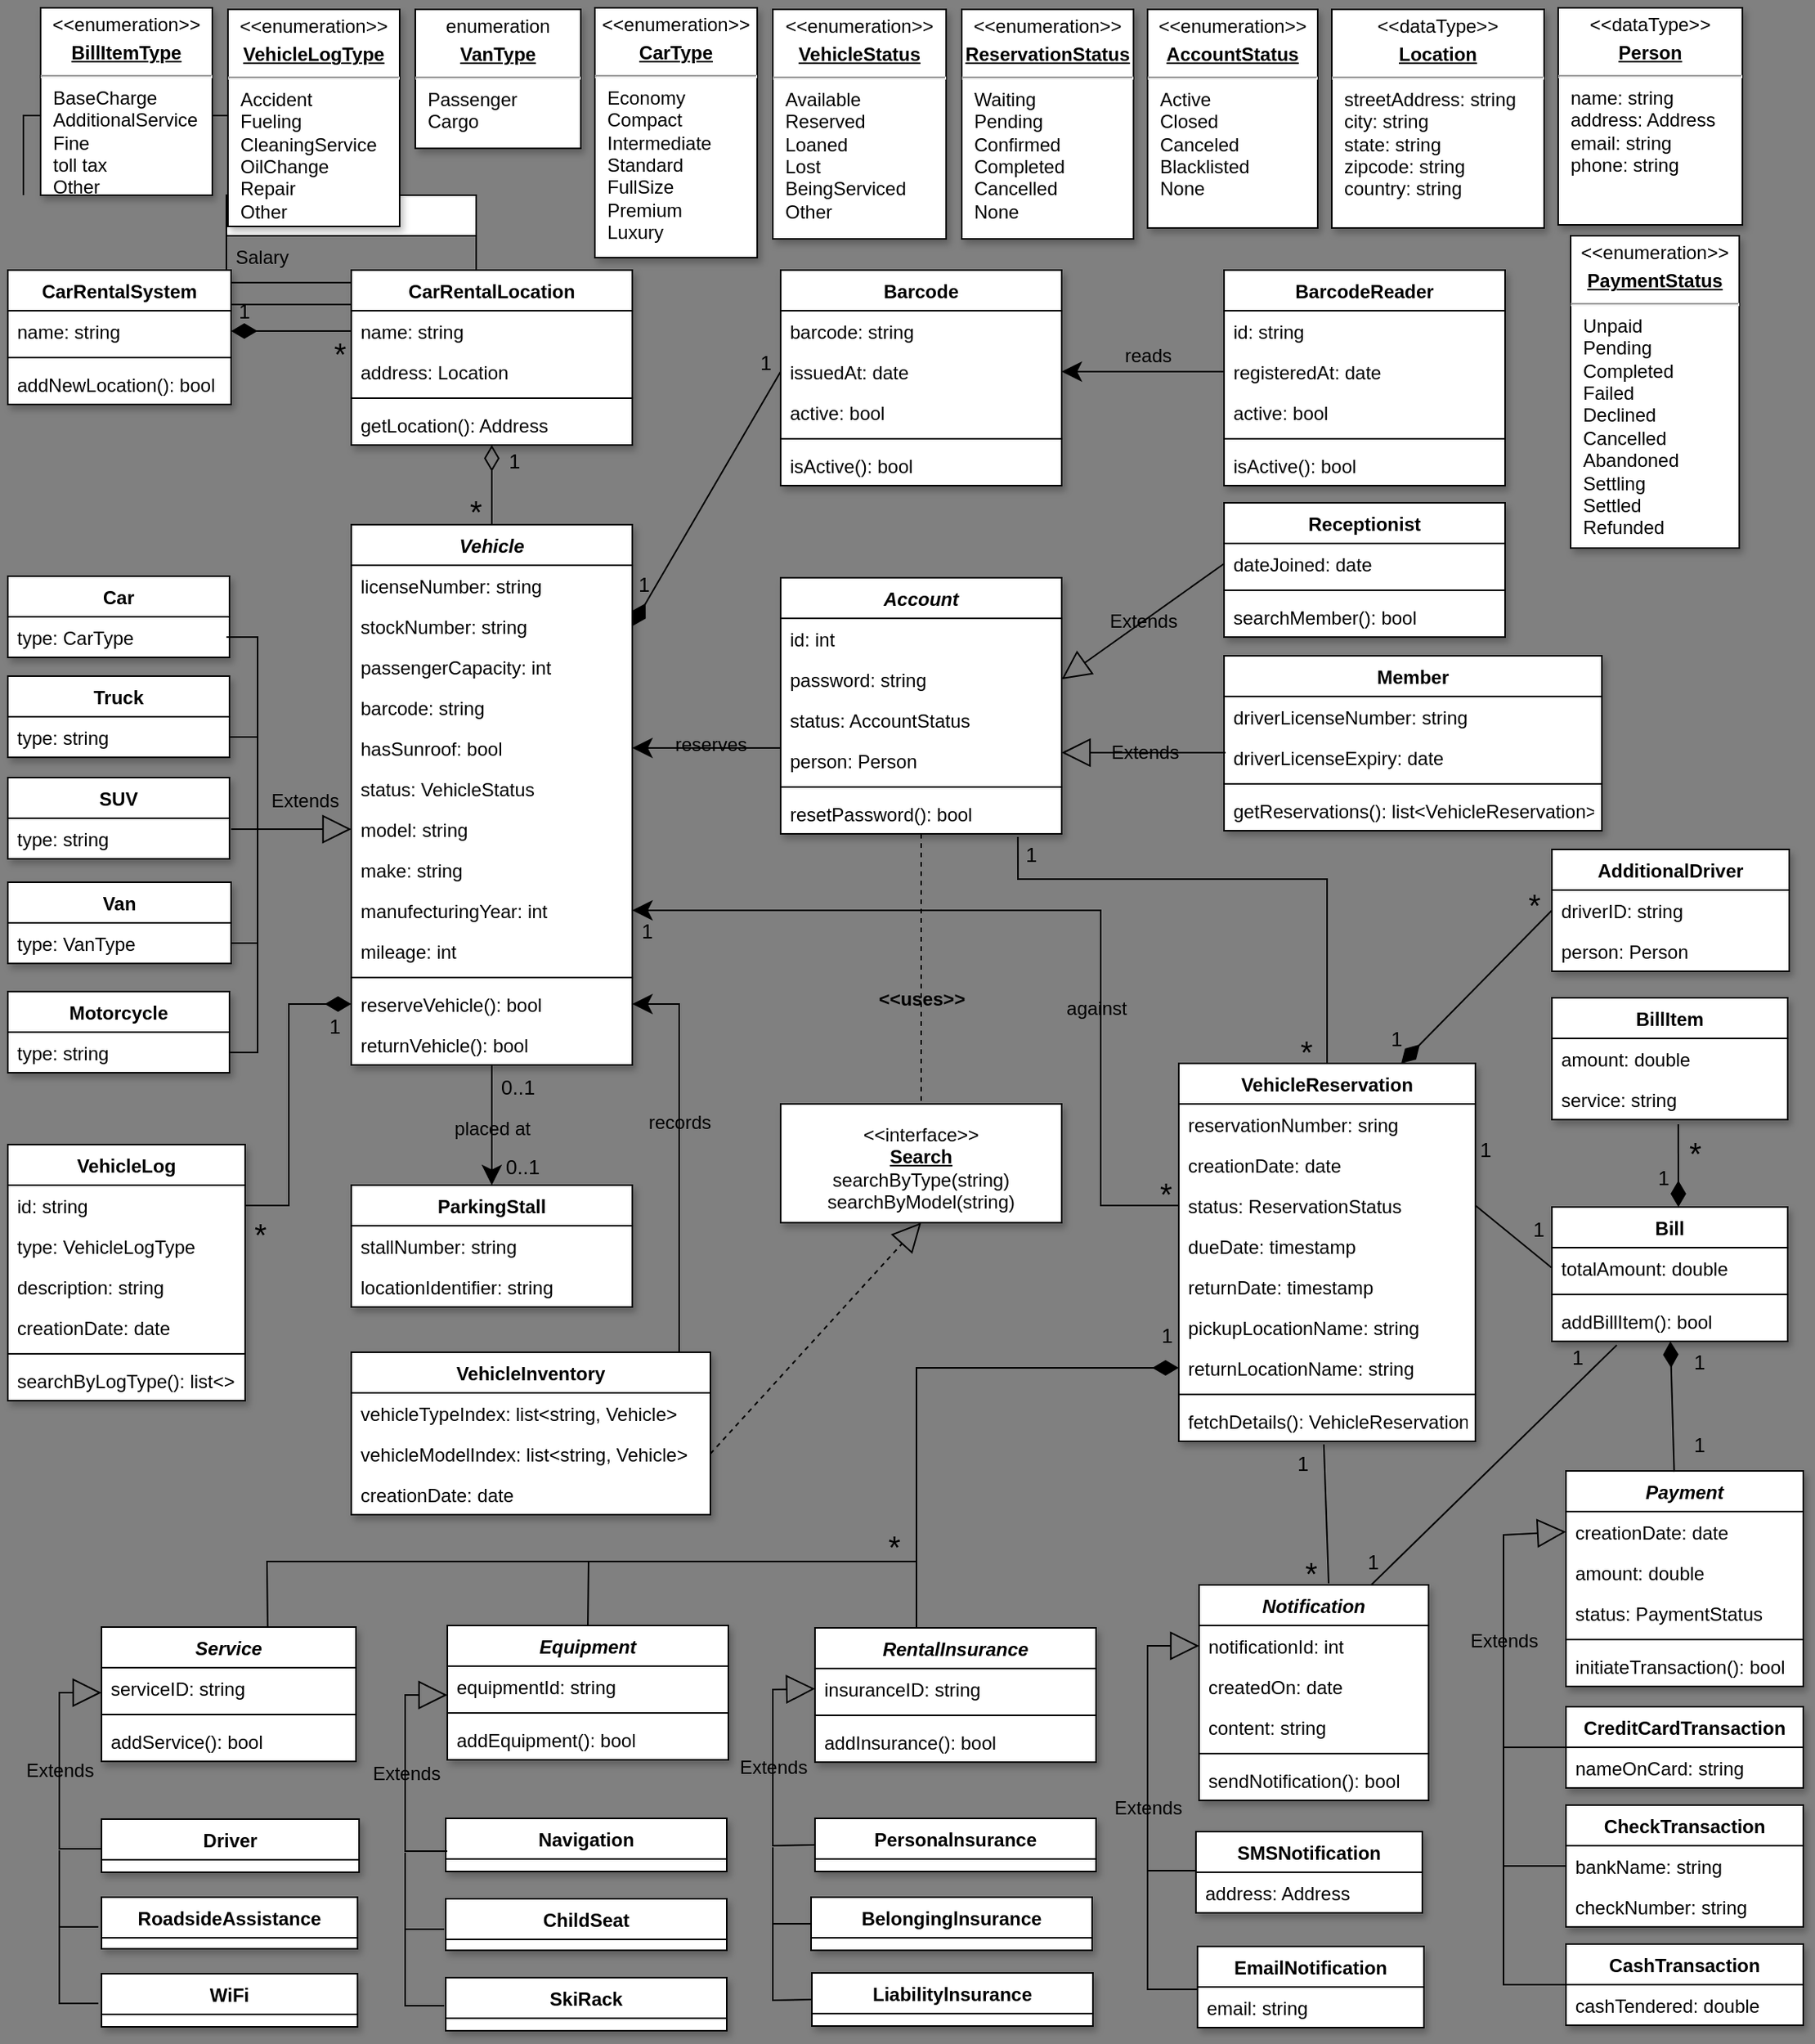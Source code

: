 <mxfile version="20.8.10" type="github">
  <diagram id="C5RBs43oDa-KdzZeNtuy" name="Page-1">
    <mxGraphModel dx="1434" dy="779" grid="1" gridSize="10" guides="1" tooltips="1" connect="1" arrows="1" fold="1" page="1" pageScale="1" pageWidth="827" pageHeight="1169" background="#808080" math="0" shadow="0">
      <root>
        <mxCell id="WIyWlLk6GJQsqaUBKTNV-0" />
        <mxCell id="WIyWlLk6GJQsqaUBKTNV-1" parent="WIyWlLk6GJQsqaUBKTNV-0" />
        <mxCell id="zkfFHV4jXpPFQw0GAbJ--12" value="" style="endArrow=block;endSize=10;endFill=0;shadow=0;strokeWidth=1;rounded=0;edgeStyle=elbowEdgeStyle;elbow=vertical;labelBackgroundColor=none;fontColor=default;" parent="WIyWlLk6GJQsqaUBKTNV-1" edge="1">
          <mxGeometry width="160" relative="1" as="geometry">
            <mxPoint x="200" y="360" as="sourcePoint" />
            <mxPoint x="300" y="258" as="targetPoint" />
          </mxGeometry>
        </mxCell>
        <mxCell id="zkfFHV4jXpPFQw0GAbJ--13" value="Professor" style="swimlane;fontStyle=0;align=center;verticalAlign=top;childLayout=stackLayout;horizontal=1;startSize=26;horizontalStack=0;resizeParent=1;resizeLast=0;collapsible=1;marginBottom=0;rounded=0;shadow=0;strokeWidth=1;labelBackgroundColor=none;" parent="WIyWlLk6GJQsqaUBKTNV-1" vertex="1">
          <mxGeometry x="330" y="360" width="160" height="70" as="geometry">
            <mxRectangle x="340" y="380" width="170" height="26" as="alternateBounds" />
          </mxGeometry>
        </mxCell>
        <mxCell id="zkfFHV4jXpPFQw0GAbJ--14" value="Salary" style="text;align=left;verticalAlign=top;spacingLeft=4;spacingRight=4;overflow=hidden;rotatable=0;points=[[0,0.5],[1,0.5]];portConstraint=eastwest;labelBackgroundColor=none;" parent="zkfFHV4jXpPFQw0GAbJ--13" vertex="1">
          <mxGeometry y="26" width="160" height="26" as="geometry" />
        </mxCell>
        <mxCell id="zkfFHV4jXpPFQw0GAbJ--15" value="" style="line;html=1;strokeWidth=1;align=left;verticalAlign=middle;spacingTop=-1;spacingLeft=3;spacingRight=3;rotatable=0;labelPosition=right;points=[];portConstraint=eastwest;labelBackgroundColor=none;" parent="zkfFHV4jXpPFQw0GAbJ--13" vertex="1">
          <mxGeometry y="52" width="160" height="8" as="geometry" />
        </mxCell>
        <mxCell id="zkfFHV4jXpPFQw0GAbJ--16" value="" style="endArrow=block;endSize=10;endFill=0;shadow=0;strokeWidth=1;rounded=0;edgeStyle=elbowEdgeStyle;elbow=vertical;labelBackgroundColor=none;fontColor=default;" parent="WIyWlLk6GJQsqaUBKTNV-1" source="zkfFHV4jXpPFQw0GAbJ--13" edge="1">
          <mxGeometry width="160" relative="1" as="geometry">
            <mxPoint x="210" y="373" as="sourcePoint" />
            <mxPoint x="300" y="258" as="targetPoint" />
          </mxGeometry>
        </mxCell>
        <mxCell id="WX14FEPXoOFvyEs8KOCt-0" value="&lt;p style=&quot;margin: 4px 0px 0px ; text-align: center&quot;&gt;&amp;lt;&amp;lt;&lt;span&gt;enumeration&lt;/span&gt;&amp;gt;&amp;gt;&lt;/p&gt;&lt;p style=&quot;margin: 0px ; margin-top: 4px ; text-align: center ; text-decoration: underline&quot;&gt;&lt;b&gt;ReservationStatus&lt;/b&gt;&lt;/p&gt;&lt;hr&gt;&lt;p style=&quot;margin: 0px ; margin-left: 8px&quot;&gt;Waiting&lt;/p&gt;&lt;p style=&quot;margin: 0px ; margin-left: 8px&quot;&gt;Pending&lt;/p&gt;&lt;p style=&quot;margin: 0px ; margin-left: 8px&quot;&gt;Confirmed&lt;br&gt;&lt;/p&gt;&lt;p style=&quot;margin: 0px ; margin-left: 8px&quot;&gt;&lt;span&gt;Completed&lt;/span&gt;&lt;br&gt;&lt;/p&gt;&lt;p style=&quot;margin: 0px ; margin-left: 8px&quot;&gt;&lt;span&gt;Cancelled&lt;/span&gt;&lt;br&gt;&lt;/p&gt;&lt;p style=&quot;margin: 0px ; margin-left: 8px&quot;&gt;None&lt;/p&gt;&lt;p style=&quot;margin: 0px ; margin-left: 8px&quot;&gt;&lt;br&gt;&lt;/p&gt;" style="verticalAlign=top;align=left;overflow=fill;fontSize=12;fontFamily=Helvetica;html=1;rounded=0;shadow=1;glass=0;comic=0;strokeWidth=1;labelBackgroundColor=none;" vertex="1" parent="WIyWlLk6GJQsqaUBKTNV-1">
          <mxGeometry x="801" y="241" width="110" height="147" as="geometry" />
        </mxCell>
        <mxCell id="WX14FEPXoOFvyEs8KOCt-1" value="CarRentalLocation" style="swimlane;fontStyle=1;align=center;verticalAlign=top;childLayout=stackLayout;horizontal=1;startSize=26;horizontalStack=0;resizeParent=1;resizeParentMax=0;resizeLast=0;collapsible=1;marginBottom=0;swimlaneFillColor=#ffffff;rounded=0;shadow=1;glass=0;comic=0;labelBackgroundColor=none;strokeWidth=1;fontSize=12;html=0;" vertex="1" parent="WIyWlLk6GJQsqaUBKTNV-1">
          <mxGeometry x="410" y="408" width="180" height="112" as="geometry" />
        </mxCell>
        <mxCell id="WX14FEPXoOFvyEs8KOCt-2" value="name: string" style="text;strokeColor=none;fillColor=none;align=left;verticalAlign=top;spacingLeft=4;spacingRight=4;overflow=hidden;rotatable=0;points=[[0,0.5],[1,0.5]];portConstraint=eastwest;labelBackgroundColor=none;" vertex="1" parent="WX14FEPXoOFvyEs8KOCt-1">
          <mxGeometry y="26" width="180" height="26" as="geometry" />
        </mxCell>
        <mxCell id="WX14FEPXoOFvyEs8KOCt-3" value="address: Location" style="text;strokeColor=none;fillColor=none;align=left;verticalAlign=top;spacingLeft=4;spacingRight=4;overflow=hidden;rotatable=0;points=[[0,0.5],[1,0.5]];portConstraint=eastwest;labelBackgroundColor=none;" vertex="1" parent="WX14FEPXoOFvyEs8KOCt-1">
          <mxGeometry y="52" width="180" height="26" as="geometry" />
        </mxCell>
        <mxCell id="WX14FEPXoOFvyEs8KOCt-4" value="" style="line;strokeWidth=1;fillColor=none;align=left;verticalAlign=middle;spacingTop=-1;spacingLeft=3;spacingRight=3;rotatable=0;labelPosition=right;points=[];portConstraint=eastwest;labelBackgroundColor=none;" vertex="1" parent="WX14FEPXoOFvyEs8KOCt-1">
          <mxGeometry y="78" width="180" height="8" as="geometry" />
        </mxCell>
        <mxCell id="WX14FEPXoOFvyEs8KOCt-5" value="getLocation(): Address" style="text;strokeColor=none;fillColor=none;align=left;verticalAlign=top;spacingLeft=4;spacingRight=4;overflow=hidden;rotatable=0;points=[[0,0.5],[1,0.5]];portConstraint=eastwest;labelBackgroundColor=none;" vertex="1" parent="WX14FEPXoOFvyEs8KOCt-1">
          <mxGeometry y="86" width="180" height="26" as="geometry" />
        </mxCell>
        <mxCell id="WX14FEPXoOFvyEs8KOCt-6" value="Vehicle" style="swimlane;fontStyle=3;align=center;verticalAlign=top;childLayout=stackLayout;horizontal=1;startSize=26;horizontalStack=0;resizeParent=1;resizeParentMax=0;resizeLast=0;collapsible=1;marginBottom=0;swimlaneFillColor=#ffffff;rounded=0;shadow=1;glass=0;comic=0;labelBackgroundColor=none;strokeWidth=1;fontSize=12;html=0;" vertex="1" parent="WIyWlLk6GJQsqaUBKTNV-1">
          <mxGeometry x="410" y="571" width="180" height="346" as="geometry" />
        </mxCell>
        <mxCell id="WX14FEPXoOFvyEs8KOCt-7" value="licenseNumber: string" style="text;strokeColor=none;fillColor=none;align=left;verticalAlign=top;spacingLeft=4;spacingRight=4;overflow=hidden;rotatable=0;points=[[0,0.5],[1,0.5]];portConstraint=eastwest;shadow=1;labelBackgroundColor=none;" vertex="1" parent="WX14FEPXoOFvyEs8KOCt-6">
          <mxGeometry y="26" width="180" height="26" as="geometry" />
        </mxCell>
        <mxCell id="WX14FEPXoOFvyEs8KOCt-8" value="stockNumber: string" style="text;strokeColor=none;fillColor=none;align=left;verticalAlign=top;spacingLeft=4;spacingRight=4;overflow=hidden;rotatable=0;points=[[0,0.5],[1,0.5]];portConstraint=eastwest;labelBackgroundColor=none;" vertex="1" parent="WX14FEPXoOFvyEs8KOCt-6">
          <mxGeometry y="52" width="180" height="26" as="geometry" />
        </mxCell>
        <mxCell id="WX14FEPXoOFvyEs8KOCt-9" value="passengerCapacity: int" style="text;strokeColor=none;fillColor=none;align=left;verticalAlign=top;spacingLeft=4;spacingRight=4;overflow=hidden;rotatable=0;points=[[0,0.5],[1,0.5]];portConstraint=eastwest;labelBackgroundColor=none;" vertex="1" parent="WX14FEPXoOFvyEs8KOCt-6">
          <mxGeometry y="78" width="180" height="26" as="geometry" />
        </mxCell>
        <mxCell id="WX14FEPXoOFvyEs8KOCt-10" value="barcode: string" style="text;strokeColor=none;fillColor=none;align=left;verticalAlign=top;spacingLeft=4;spacingRight=4;overflow=hidden;rotatable=0;points=[[0,0.5],[1,0.5]];portConstraint=eastwest;labelBackgroundColor=none;" vertex="1" parent="WX14FEPXoOFvyEs8KOCt-6">
          <mxGeometry y="104" width="180" height="26" as="geometry" />
        </mxCell>
        <mxCell id="WX14FEPXoOFvyEs8KOCt-11" value="hasSunroof: bool" style="text;strokeColor=none;fillColor=none;align=left;verticalAlign=top;spacingLeft=4;spacingRight=4;overflow=hidden;rotatable=0;points=[[0,0.5],[1,0.5]];portConstraint=eastwest;labelBackgroundColor=none;" vertex="1" parent="WX14FEPXoOFvyEs8KOCt-6">
          <mxGeometry y="130" width="180" height="26" as="geometry" />
        </mxCell>
        <mxCell id="WX14FEPXoOFvyEs8KOCt-12" value="status: VehicleStatus" style="text;strokeColor=none;fillColor=none;align=left;verticalAlign=top;spacingLeft=4;spacingRight=4;overflow=hidden;rotatable=0;points=[[0,0.5],[1,0.5]];portConstraint=eastwest;labelBackgroundColor=none;" vertex="1" parent="WX14FEPXoOFvyEs8KOCt-6">
          <mxGeometry y="156" width="180" height="26" as="geometry" />
        </mxCell>
        <mxCell id="WX14FEPXoOFvyEs8KOCt-13" value="model: string" style="text;strokeColor=none;fillColor=none;align=left;verticalAlign=top;spacingLeft=4;spacingRight=4;overflow=hidden;rotatable=0;points=[[0,0.5],[1,0.5]];portConstraint=eastwest;labelBackgroundColor=none;" vertex="1" parent="WX14FEPXoOFvyEs8KOCt-6">
          <mxGeometry y="182" width="180" height="26" as="geometry" />
        </mxCell>
        <mxCell id="WX14FEPXoOFvyEs8KOCt-14" value="make: string" style="text;strokeColor=none;fillColor=none;align=left;verticalAlign=top;spacingLeft=4;spacingRight=4;overflow=hidden;rotatable=0;points=[[0,0.5],[1,0.5]];portConstraint=eastwest;labelBackgroundColor=none;" vertex="1" parent="WX14FEPXoOFvyEs8KOCt-6">
          <mxGeometry y="208" width="180" height="26" as="geometry" />
        </mxCell>
        <mxCell id="WX14FEPXoOFvyEs8KOCt-15" value="manufecturingYear: int" style="text;strokeColor=none;fillColor=none;align=left;verticalAlign=top;spacingLeft=4;spacingRight=4;overflow=hidden;rotatable=0;points=[[0,0.5],[1,0.5]];portConstraint=eastwest;labelBackgroundColor=none;" vertex="1" parent="WX14FEPXoOFvyEs8KOCt-6">
          <mxGeometry y="234" width="180" height="26" as="geometry" />
        </mxCell>
        <mxCell id="WX14FEPXoOFvyEs8KOCt-16" value="mileage: int" style="text;strokeColor=none;fillColor=none;align=left;verticalAlign=top;spacingLeft=4;spacingRight=4;overflow=hidden;rotatable=0;points=[[0,0.5],[1,0.5]];portConstraint=eastwest;labelBackgroundColor=none;" vertex="1" parent="WX14FEPXoOFvyEs8KOCt-6">
          <mxGeometry y="260" width="180" height="26" as="geometry" />
        </mxCell>
        <mxCell id="WX14FEPXoOFvyEs8KOCt-17" value="" style="line;strokeWidth=1;fillColor=none;align=left;verticalAlign=middle;spacingTop=-1;spacingLeft=3;spacingRight=3;rotatable=0;labelPosition=right;points=[];portConstraint=eastwest;labelBackgroundColor=none;" vertex="1" parent="WX14FEPXoOFvyEs8KOCt-6">
          <mxGeometry y="286" width="180" height="8" as="geometry" />
        </mxCell>
        <mxCell id="WX14FEPXoOFvyEs8KOCt-18" value="reserveVehicle(): bool" style="text;strokeColor=none;fillColor=none;align=left;verticalAlign=top;spacingLeft=4;spacingRight=4;overflow=hidden;rotatable=0;points=[[0,0.5],[1,0.5]];portConstraint=eastwest;labelBackgroundColor=none;" vertex="1" parent="WX14FEPXoOFvyEs8KOCt-6">
          <mxGeometry y="294" width="180" height="26" as="geometry" />
        </mxCell>
        <mxCell id="WX14FEPXoOFvyEs8KOCt-19" value="returnVehicle(): bool" style="text;strokeColor=none;fillColor=none;align=left;verticalAlign=top;spacingLeft=4;spacingRight=4;overflow=hidden;rotatable=0;points=[[0,0.5],[1,0.5]];portConstraint=eastwest;labelBackgroundColor=none;" vertex="1" parent="WX14FEPXoOFvyEs8KOCt-6">
          <mxGeometry y="320" width="180" height="26" as="geometry" />
        </mxCell>
        <mxCell id="WX14FEPXoOFvyEs8KOCt-20" value="&lt;p style=&quot;margin: 4px 0px 0px ; text-align: center&quot;&gt;&amp;lt;&amp;lt;&lt;span&gt;enumeration&lt;/span&gt;&amp;gt;&amp;gt;&lt;/p&gt;&lt;p style=&quot;margin: 0px ; margin-top: 4px ; text-align: center ; text-decoration: underline&quot;&gt;&lt;b&gt;AccountStatus&lt;/b&gt;&lt;/p&gt;&lt;hr&gt;&lt;p style=&quot;margin: 0px ; margin-left: 8px&quot;&gt;Active&lt;/p&gt;&lt;p style=&quot;margin: 0px ; margin-left: 8px&quot;&gt;&lt;span&gt;Closed&lt;/span&gt;&lt;br&gt;&lt;/p&gt;&lt;p style=&quot;margin: 0px ; margin-left: 8px&quot;&gt;Canceled&lt;/p&gt;&lt;p style=&quot;margin: 0px ; margin-left: 8px&quot;&gt;Blacklisted&lt;/p&gt;&lt;p style=&quot;margin: 0px ; margin-left: 8px&quot;&gt;&lt;span&gt;None&lt;/span&gt;&lt;br&gt;&lt;/p&gt;&lt;p style=&quot;margin: 0px ; margin-left: 8px&quot;&gt;&lt;br&gt;&lt;/p&gt;" style="verticalAlign=top;align=left;overflow=fill;fontSize=12;fontFamily=Helvetica;html=1;rounded=0;shadow=1;glass=0;comic=0;strokeWidth=1;labelBackgroundColor=none;" vertex="1" parent="WIyWlLk6GJQsqaUBKTNV-1">
          <mxGeometry x="920" y="241" width="109" height="140" as="geometry" />
        </mxCell>
        <mxCell id="WX14FEPXoOFvyEs8KOCt-21" value="&lt;p style=&quot;margin: 4px 0px 0px ; text-align: center&quot;&gt;&amp;lt;&amp;lt;dataType&amp;gt;&amp;gt;&lt;/p&gt;&lt;p style=&quot;margin: 0px ; margin-top: 4px ; text-align: center ; text-decoration: underline&quot;&gt;&lt;b&gt;Location&lt;/b&gt;&lt;/p&gt;&lt;hr&gt;&lt;p style=&quot;margin: 0px ; margin-left: 8px&quot;&gt;streetAddress: string&lt;br&gt;&lt;/p&gt;&lt;p style=&quot;margin: 0px ; margin-left: 8px&quot;&gt;city: string&lt;br&gt;&lt;/p&gt;&lt;p style=&quot;margin: 0px ; margin-left: 8px&quot;&gt;state: string&lt;br&gt;&lt;/p&gt;&lt;p style=&quot;margin: 0px ; margin-left: 8px&quot;&gt;&lt;span&gt;zipcode: string&lt;/span&gt;&lt;br&gt;&lt;/p&gt;&lt;p style=&quot;margin: 0px ; margin-left: 8px&quot;&gt;country: string&lt;span&gt;&lt;br&gt;&lt;/span&gt;&lt;/p&gt;" style="verticalAlign=top;align=left;overflow=fill;fontSize=12;fontFamily=Helvetica;html=1;rounded=0;shadow=1;glass=0;comic=0;strokeWidth=1;labelBackgroundColor=none;" vertex="1" parent="WIyWlLk6GJQsqaUBKTNV-1">
          <mxGeometry x="1038" y="241" width="136" height="140" as="geometry" />
        </mxCell>
        <mxCell id="WX14FEPXoOFvyEs8KOCt-22" value="Account" style="swimlane;fontStyle=3;align=center;verticalAlign=top;childLayout=stackLayout;horizontal=1;startSize=26;horizontalStack=0;resizeParent=1;resizeParentMax=0;resizeLast=0;collapsible=1;marginBottom=0;swimlaneFillColor=#ffffff;rounded=0;shadow=1;glass=0;comic=0;labelBackgroundColor=none;strokeWidth=1;fontSize=12;html=0;" vertex="1" parent="WIyWlLk6GJQsqaUBKTNV-1">
          <mxGeometry x="685" y="605" width="180" height="164" as="geometry" />
        </mxCell>
        <mxCell id="WX14FEPXoOFvyEs8KOCt-23" value="id: int" style="text;strokeColor=none;fillColor=none;align=left;verticalAlign=top;spacingLeft=4;spacingRight=4;overflow=hidden;rotatable=0;points=[[0,0.5],[1,0.5]];portConstraint=eastwest;labelBackgroundColor=none;" vertex="1" parent="WX14FEPXoOFvyEs8KOCt-22">
          <mxGeometry y="26" width="180" height="26" as="geometry" />
        </mxCell>
        <mxCell id="WX14FEPXoOFvyEs8KOCt-24" value="password: string" style="text;strokeColor=none;fillColor=none;align=left;verticalAlign=top;spacingLeft=4;spacingRight=4;overflow=hidden;rotatable=0;points=[[0,0.5],[1,0.5]];portConstraint=eastwest;labelBackgroundColor=none;" vertex="1" parent="WX14FEPXoOFvyEs8KOCt-22">
          <mxGeometry y="52" width="180" height="26" as="geometry" />
        </mxCell>
        <mxCell id="WX14FEPXoOFvyEs8KOCt-25" value="status: AccountStatus" style="text;strokeColor=none;fillColor=none;align=left;verticalAlign=top;spacingLeft=4;spacingRight=4;overflow=hidden;rotatable=0;points=[[0,0.5],[1,0.5]];portConstraint=eastwest;labelBackgroundColor=none;" vertex="1" parent="WX14FEPXoOFvyEs8KOCt-22">
          <mxGeometry y="78" width="180" height="26" as="geometry" />
        </mxCell>
        <mxCell id="WX14FEPXoOFvyEs8KOCt-26" value="person: Person" style="text;strokeColor=none;fillColor=none;align=left;verticalAlign=top;spacingLeft=4;spacingRight=4;overflow=hidden;rotatable=0;points=[[0,0.5],[1,0.5]];portConstraint=eastwest;labelBackgroundColor=none;" vertex="1" parent="WX14FEPXoOFvyEs8KOCt-22">
          <mxGeometry y="104" width="180" height="26" as="geometry" />
        </mxCell>
        <mxCell id="WX14FEPXoOFvyEs8KOCt-27" value="" style="line;strokeWidth=1;fillColor=none;align=left;verticalAlign=middle;spacingTop=-1;spacingLeft=3;spacingRight=3;rotatable=0;labelPosition=right;points=[];portConstraint=eastwest;labelBackgroundColor=none;" vertex="1" parent="WX14FEPXoOFvyEs8KOCt-22">
          <mxGeometry y="130" width="180" height="8" as="geometry" />
        </mxCell>
        <mxCell id="WX14FEPXoOFvyEs8KOCt-28" value="resetPassword(): bool" style="text;strokeColor=none;fillColor=none;align=left;verticalAlign=top;spacingLeft=4;spacingRight=4;overflow=hidden;rotatable=0;points=[[0,0.5],[1,0.5]];portConstraint=eastwest;labelBackgroundColor=none;" vertex="1" parent="WX14FEPXoOFvyEs8KOCt-22">
          <mxGeometry y="138" width="180" height="26" as="geometry" />
        </mxCell>
        <mxCell id="WX14FEPXoOFvyEs8KOCt-29" style="edgeStyle=none;rounded=0;html=1;entryX=1;entryY=0.5;startFill=0;endArrow=classic;endFill=1;jettySize=auto;orthogonalLoop=1;strokeWidth=1;fontSize=12;endSize=10;exitX=0.913;exitY=0.029;exitPerimeter=0;labelBackgroundColor=none;fontColor=default;" edge="1" parent="WIyWlLk6GJQsqaUBKTNV-1" source="WX14FEPXoOFvyEs8KOCt-31" target="WX14FEPXoOFvyEs8KOCt-18">
          <mxGeometry relative="1" as="geometry">
            <Array as="points">
              <mxPoint x="620" y="1088" />
              <mxPoint x="620" y="878" />
            </Array>
            <mxPoint x="620" y="1098" as="sourcePoint" />
          </mxGeometry>
        </mxCell>
        <mxCell id="WX14FEPXoOFvyEs8KOCt-30" value="records" style="text;html=1;resizable=0;points=[];align=center;verticalAlign=middle;labelBackgroundColor=none;fontSize=12;rotation=0;" vertex="1" connectable="0" parent="WX14FEPXoOFvyEs8KOCt-29">
          <mxGeometry x="-0.047" y="-1" relative="1" as="geometry">
            <mxPoint x="-1" y="-28" as="offset" />
          </mxGeometry>
        </mxCell>
        <mxCell id="WX14FEPXoOFvyEs8KOCt-31" value="VehicleInventory" style="swimlane;fontStyle=1;align=center;verticalAlign=top;childLayout=stackLayout;horizontal=1;startSize=26;horizontalStack=0;resizeParent=1;resizeParentMax=0;resizeLast=0;collapsible=1;marginBottom=0;swimlaneFillColor=#ffffff;rounded=0;shadow=1;glass=0;comic=0;labelBackgroundColor=none;strokeWidth=1;fontSize=12;html=0;" vertex="1" parent="WIyWlLk6GJQsqaUBKTNV-1">
          <mxGeometry x="410" y="1101" width="230" height="104" as="geometry" />
        </mxCell>
        <mxCell id="WX14FEPXoOFvyEs8KOCt-32" value="vehicleTypeIndex: list&lt;string, Vehicle&gt;" style="text;strokeColor=none;fillColor=none;align=left;verticalAlign=top;spacingLeft=4;spacingRight=4;overflow=hidden;rotatable=0;points=[[0,0.5],[1,0.5]];portConstraint=eastwest;labelBackgroundColor=none;" vertex="1" parent="WX14FEPXoOFvyEs8KOCt-31">
          <mxGeometry y="26" width="230" height="26" as="geometry" />
        </mxCell>
        <mxCell id="WX14FEPXoOFvyEs8KOCt-33" value="vehicleModelIndex: list&lt;string, Vehicle&gt;" style="text;strokeColor=none;fillColor=none;align=left;verticalAlign=top;spacingLeft=4;spacingRight=4;overflow=hidden;rotatable=0;points=[[0,0.5],[1,0.5]];portConstraint=eastwest;labelBackgroundColor=none;" vertex="1" parent="WX14FEPXoOFvyEs8KOCt-31">
          <mxGeometry y="52" width="230" height="26" as="geometry" />
        </mxCell>
        <mxCell id="WX14FEPXoOFvyEs8KOCt-34" value="creationDate: date" style="text;strokeColor=none;fillColor=none;align=left;verticalAlign=top;spacingLeft=4;spacingRight=4;overflow=hidden;rotatable=0;points=[[0,0.5],[1,0.5]];portConstraint=eastwest;labelBackgroundColor=none;" vertex="1" parent="WX14FEPXoOFvyEs8KOCt-31">
          <mxGeometry y="78" width="230" height="26" as="geometry" />
        </mxCell>
        <mxCell id="WX14FEPXoOFvyEs8KOCt-35" value="Receptionist " style="swimlane;fontStyle=1;align=center;verticalAlign=top;childLayout=stackLayout;horizontal=1;startSize=26;horizontalStack=0;resizeParent=1;resizeParentMax=0;resizeLast=0;collapsible=1;marginBottom=0;swimlaneFillColor=#ffffff;rounded=0;shadow=1;glass=0;comic=0;labelBackgroundColor=none;strokeWidth=1;fontSize=12;html=0;" vertex="1" parent="WIyWlLk6GJQsqaUBKTNV-1">
          <mxGeometry x="969" y="557" width="180" height="86" as="geometry" />
        </mxCell>
        <mxCell id="WX14FEPXoOFvyEs8KOCt-36" value="dateJoined: date" style="text;strokeColor=none;fillColor=none;align=left;verticalAlign=top;spacingLeft=4;spacingRight=4;overflow=hidden;rotatable=0;points=[[0,0.5],[1,0.5]];portConstraint=eastwest;labelBackgroundColor=none;" vertex="1" parent="WX14FEPXoOFvyEs8KOCt-35">
          <mxGeometry y="26" width="180" height="26" as="geometry" />
        </mxCell>
        <mxCell id="WX14FEPXoOFvyEs8KOCt-37" value="" style="line;strokeWidth=1;fillColor=none;align=left;verticalAlign=middle;spacingTop=-1;spacingLeft=3;spacingRight=3;rotatable=0;labelPosition=right;points=[];portConstraint=eastwest;labelBackgroundColor=none;" vertex="1" parent="WX14FEPXoOFvyEs8KOCt-35">
          <mxGeometry y="52" width="180" height="8" as="geometry" />
        </mxCell>
        <mxCell id="WX14FEPXoOFvyEs8KOCt-38" value="searchMember(): bool" style="text;strokeColor=none;fillColor=none;align=left;verticalAlign=top;spacingLeft=4;spacingRight=4;overflow=hidden;rotatable=0;points=[[0,0.5],[1,0.5]];portConstraint=eastwest;labelBackgroundColor=none;" vertex="1" parent="WX14FEPXoOFvyEs8KOCt-35">
          <mxGeometry y="60" width="180" height="26" as="geometry" />
        </mxCell>
        <mxCell id="WX14FEPXoOFvyEs8KOCt-39" style="edgeStyle=none;rounded=0;html=1;exitX=0.5;exitY=0;startArrow=none;startFill=0;endArrow=none;endFill=0;jettySize=auto;orthogonalLoop=1;strokeWidth=1;fontSize=12;entryX=0.844;entryY=1.077;startSize=10;entryPerimeter=0;labelBackgroundColor=none;fontColor=default;" edge="1" parent="WIyWlLk6GJQsqaUBKTNV-1" source="WX14FEPXoOFvyEs8KOCt-40" target="WX14FEPXoOFvyEs8KOCt-28">
          <mxGeometry relative="1" as="geometry">
            <mxPoint x="1038" y="778" as="targetPoint" />
            <Array as="points">
              <mxPoint x="1035" y="798" />
              <mxPoint x="837" y="798" />
            </Array>
          </mxGeometry>
        </mxCell>
        <mxCell id="WX14FEPXoOFvyEs8KOCt-40" value="VehicleReservation" style="swimlane;fontStyle=1;align=center;verticalAlign=top;childLayout=stackLayout;horizontal=1;startSize=26;horizontalStack=0;resizeParent=1;resizeParentMax=0;resizeLast=0;collapsible=1;marginBottom=0;swimlaneFillColor=#ffffff;rounded=0;shadow=1;glass=0;comic=0;labelBackgroundColor=none;strokeWidth=1;fontSize=12;html=0;" vertex="1" parent="WIyWlLk6GJQsqaUBKTNV-1">
          <mxGeometry x="940" y="916" width="190" height="242" as="geometry" />
        </mxCell>
        <mxCell id="WX14FEPXoOFvyEs8KOCt-41" value="reservationNumber: sring" style="text;strokeColor=none;fillColor=none;align=left;verticalAlign=top;spacingLeft=4;spacingRight=4;overflow=hidden;rotatable=0;points=[[0,0.5],[1,0.5]];portConstraint=eastwest;labelBackgroundColor=none;" vertex="1" parent="WX14FEPXoOFvyEs8KOCt-40">
          <mxGeometry y="26" width="190" height="26" as="geometry" />
        </mxCell>
        <mxCell id="WX14FEPXoOFvyEs8KOCt-42" value="creationDate: date" style="text;strokeColor=none;fillColor=none;align=left;verticalAlign=top;spacingLeft=4;spacingRight=4;overflow=hidden;rotatable=0;points=[[0,0.5],[1,0.5]];portConstraint=eastwest;labelBackgroundColor=none;" vertex="1" parent="WX14FEPXoOFvyEs8KOCt-40">
          <mxGeometry y="52" width="190" height="26" as="geometry" />
        </mxCell>
        <mxCell id="WX14FEPXoOFvyEs8KOCt-43" value="status: ReservationStatus" style="text;strokeColor=none;fillColor=none;align=left;verticalAlign=top;spacingLeft=4;spacingRight=4;overflow=hidden;rotatable=0;points=[[0,0.5],[1,0.5]];portConstraint=eastwest;labelBackgroundColor=none;" vertex="1" parent="WX14FEPXoOFvyEs8KOCt-40">
          <mxGeometry y="78" width="190" height="26" as="geometry" />
        </mxCell>
        <mxCell id="WX14FEPXoOFvyEs8KOCt-44" value="dueDate: timestamp" style="text;strokeColor=none;fillColor=none;align=left;verticalAlign=top;spacingLeft=4;spacingRight=4;overflow=hidden;rotatable=0;points=[[0,0.5],[1,0.5]];portConstraint=eastwest;labelBackgroundColor=none;" vertex="1" parent="WX14FEPXoOFvyEs8KOCt-40">
          <mxGeometry y="104" width="190" height="26" as="geometry" />
        </mxCell>
        <mxCell id="WX14FEPXoOFvyEs8KOCt-45" value="returnDate: timestamp" style="text;strokeColor=none;fillColor=none;align=left;verticalAlign=top;spacingLeft=4;spacingRight=4;overflow=hidden;rotatable=0;points=[[0,0.5],[1,0.5]];portConstraint=eastwest;labelBackgroundColor=none;" vertex="1" parent="WX14FEPXoOFvyEs8KOCt-40">
          <mxGeometry y="130" width="190" height="26" as="geometry" />
        </mxCell>
        <mxCell id="WX14FEPXoOFvyEs8KOCt-46" value="pickupLocationName: string" style="text;strokeColor=none;fillColor=none;align=left;verticalAlign=top;spacingLeft=4;spacingRight=4;overflow=hidden;rotatable=0;points=[[0,0.5],[1,0.5]];portConstraint=eastwest;labelBackgroundColor=none;" vertex="1" parent="WX14FEPXoOFvyEs8KOCt-40">
          <mxGeometry y="156" width="190" height="26" as="geometry" />
        </mxCell>
        <mxCell id="WX14FEPXoOFvyEs8KOCt-47" value="returnLocationName: string" style="text;strokeColor=none;fillColor=none;align=left;verticalAlign=top;spacingLeft=4;spacingRight=4;overflow=hidden;rotatable=0;points=[[0,0.5],[1,0.5]];portConstraint=eastwest;labelBackgroundColor=none;" vertex="1" parent="WX14FEPXoOFvyEs8KOCt-40">
          <mxGeometry y="182" width="190" height="26" as="geometry" />
        </mxCell>
        <mxCell id="WX14FEPXoOFvyEs8KOCt-48" value="" style="line;strokeWidth=1;fillColor=none;align=left;verticalAlign=middle;spacingTop=-1;spacingLeft=3;spacingRight=3;rotatable=0;labelPosition=right;points=[];portConstraint=eastwest;labelBackgroundColor=none;" vertex="1" parent="WX14FEPXoOFvyEs8KOCt-40">
          <mxGeometry y="208" width="190" height="8" as="geometry" />
        </mxCell>
        <mxCell id="WX14FEPXoOFvyEs8KOCt-49" value="fetchDetails(): VehicleReservation" style="text;strokeColor=none;fillColor=none;align=left;verticalAlign=top;spacingLeft=4;spacingRight=4;overflow=hidden;rotatable=0;points=[[0,0.5],[1,0.5]];portConstraint=eastwest;labelBackgroundColor=none;" vertex="1" parent="WX14FEPXoOFvyEs8KOCt-40">
          <mxGeometry y="216" width="190" height="26" as="geometry" />
        </mxCell>
        <mxCell id="WX14FEPXoOFvyEs8KOCt-50" value="Bill" style="swimlane;fontStyle=1;align=center;verticalAlign=top;childLayout=stackLayout;horizontal=1;startSize=26;horizontalStack=0;resizeParent=1;resizeParentMax=0;resizeLast=0;collapsible=1;marginBottom=0;swimlaneFillColor=#ffffff;rounded=0;shadow=1;glass=0;comic=0;labelBackgroundColor=none;strokeWidth=1;fontSize=12;html=0;" vertex="1" parent="WIyWlLk6GJQsqaUBKTNV-1">
          <mxGeometry x="1179" y="1008" width="151" height="86" as="geometry" />
        </mxCell>
        <mxCell id="WX14FEPXoOFvyEs8KOCt-51" value="totalAmount: double" style="text;strokeColor=none;fillColor=none;align=left;verticalAlign=top;spacingLeft=4;spacingRight=4;overflow=hidden;rotatable=0;points=[[0,0.5],[1,0.5]];portConstraint=eastwest;shadow=1;labelBackgroundColor=none;" vertex="1" parent="WX14FEPXoOFvyEs8KOCt-50">
          <mxGeometry y="26" width="151" height="26" as="geometry" />
        </mxCell>
        <mxCell id="WX14FEPXoOFvyEs8KOCt-52" value="" style="line;strokeWidth=1;fillColor=none;align=left;verticalAlign=middle;spacingTop=-1;spacingLeft=3;spacingRight=3;rotatable=0;labelPosition=right;points=[];portConstraint=eastwest;labelBackgroundColor=none;" vertex="1" parent="WX14FEPXoOFvyEs8KOCt-50">
          <mxGeometry y="52" width="151" height="8" as="geometry" />
        </mxCell>
        <mxCell id="WX14FEPXoOFvyEs8KOCt-53" value="addBillItem(): bool" style="text;strokeColor=none;fillColor=none;align=left;verticalAlign=top;spacingLeft=4;spacingRight=4;overflow=hidden;rotatable=0;points=[[0,0.5],[1,0.5]];portConstraint=eastwest;labelBackgroundColor=none;" vertex="1" parent="WX14FEPXoOFvyEs8KOCt-50">
          <mxGeometry y="60" width="151" height="26" as="geometry" />
        </mxCell>
        <mxCell id="WX14FEPXoOFvyEs8KOCt-54" value="Notification" style="swimlane;fontStyle=3;align=center;verticalAlign=top;childLayout=stackLayout;horizontal=1;startSize=26;horizontalStack=0;resizeParent=1;resizeParentMax=0;resizeLast=0;collapsible=1;marginBottom=0;swimlaneFillColor=#ffffff;rounded=0;shadow=1;glass=0;comic=0;labelBackgroundColor=none;strokeWidth=1;fontSize=12;html=0;" vertex="1" parent="WIyWlLk6GJQsqaUBKTNV-1">
          <mxGeometry x="953" y="1250" width="147" height="138" as="geometry" />
        </mxCell>
        <mxCell id="WX14FEPXoOFvyEs8KOCt-55" value="notificationId: int" style="text;strokeColor=none;fillColor=none;align=left;verticalAlign=top;spacingLeft=4;spacingRight=4;overflow=hidden;rotatable=0;points=[[0,0.5],[1,0.5]];portConstraint=eastwest;labelBackgroundColor=none;" vertex="1" parent="WX14FEPXoOFvyEs8KOCt-54">
          <mxGeometry y="26" width="147" height="26" as="geometry" />
        </mxCell>
        <mxCell id="WX14FEPXoOFvyEs8KOCt-56" value="createdOn: date" style="text;strokeColor=none;fillColor=none;align=left;verticalAlign=top;spacingLeft=4;spacingRight=4;overflow=hidden;rotatable=0;points=[[0,0.5],[1,0.5]];portConstraint=eastwest;labelBackgroundColor=none;" vertex="1" parent="WX14FEPXoOFvyEs8KOCt-54">
          <mxGeometry y="52" width="147" height="26" as="geometry" />
        </mxCell>
        <mxCell id="WX14FEPXoOFvyEs8KOCt-57" value="content: string" style="text;strokeColor=none;fillColor=none;align=left;verticalAlign=top;spacingLeft=4;spacingRight=4;overflow=hidden;rotatable=0;points=[[0,0.5],[1,0.5]];portConstraint=eastwest;labelBackgroundColor=none;" vertex="1" parent="WX14FEPXoOFvyEs8KOCt-54">
          <mxGeometry y="78" width="147" height="26" as="geometry" />
        </mxCell>
        <mxCell id="WX14FEPXoOFvyEs8KOCt-58" value="" style="line;strokeWidth=1;fillColor=none;align=left;verticalAlign=middle;spacingTop=-1;spacingLeft=3;spacingRight=3;rotatable=0;labelPosition=right;points=[];portConstraint=eastwest;labelBackgroundColor=none;" vertex="1" parent="WX14FEPXoOFvyEs8KOCt-54">
          <mxGeometry y="104" width="147" height="8" as="geometry" />
        </mxCell>
        <mxCell id="WX14FEPXoOFvyEs8KOCt-59" value="sendNotification(): bool" style="text;strokeColor=none;fillColor=none;align=left;verticalAlign=top;spacingLeft=4;spacingRight=4;overflow=hidden;rotatable=0;points=[[0,0.5],[1,0.5]];portConstraint=eastwest;labelBackgroundColor=none;" vertex="1" parent="WX14FEPXoOFvyEs8KOCt-54">
          <mxGeometry y="112" width="147" height="26" as="geometry" />
        </mxCell>
        <mxCell id="WX14FEPXoOFvyEs8KOCt-60" value="Payment" style="swimlane;fontStyle=3;align=center;verticalAlign=top;childLayout=stackLayout;horizontal=1;startSize=26;horizontalStack=0;resizeParent=1;resizeParentMax=0;resizeLast=0;collapsible=1;marginBottom=0;swimlaneFillColor=#ffffff;rounded=0;shadow=1;glass=0;comic=0;labelBackgroundColor=none;strokeWidth=1;fontSize=12;html=0;" vertex="1" parent="WIyWlLk6GJQsqaUBKTNV-1">
          <mxGeometry x="1188" y="1177" width="152" height="138" as="geometry" />
        </mxCell>
        <mxCell id="WX14FEPXoOFvyEs8KOCt-61" value="creationDate: date" style="text;strokeColor=none;fillColor=none;align=left;verticalAlign=top;spacingLeft=4;spacingRight=4;overflow=hidden;rotatable=0;points=[[0,0.5],[1,0.5]];portConstraint=eastwest;shadow=1;labelBackgroundColor=none;" vertex="1" parent="WX14FEPXoOFvyEs8KOCt-60">
          <mxGeometry y="26" width="152" height="26" as="geometry" />
        </mxCell>
        <mxCell id="WX14FEPXoOFvyEs8KOCt-62" value="amount: double" style="text;strokeColor=none;fillColor=none;align=left;verticalAlign=top;spacingLeft=4;spacingRight=4;overflow=hidden;rotatable=0;points=[[0,0.5],[1,0.5]];portConstraint=eastwest;labelBackgroundColor=none;" vertex="1" parent="WX14FEPXoOFvyEs8KOCt-60">
          <mxGeometry y="52" width="152" height="26" as="geometry" />
        </mxCell>
        <mxCell id="WX14FEPXoOFvyEs8KOCt-63" value="status: PaymentStatus" style="text;strokeColor=none;fillColor=none;align=left;verticalAlign=top;spacingLeft=4;spacingRight=4;overflow=hidden;rotatable=0;points=[[0,0.5],[1,0.5]];portConstraint=eastwest;labelBackgroundColor=none;" vertex="1" parent="WX14FEPXoOFvyEs8KOCt-60">
          <mxGeometry y="78" width="152" height="26" as="geometry" />
        </mxCell>
        <mxCell id="WX14FEPXoOFvyEs8KOCt-64" value="" style="line;strokeWidth=1;fillColor=none;align=left;verticalAlign=middle;spacingTop=-1;spacingLeft=3;spacingRight=3;rotatable=0;labelPosition=right;points=[];portConstraint=eastwest;labelBackgroundColor=none;" vertex="1" parent="WX14FEPXoOFvyEs8KOCt-60">
          <mxGeometry y="104" width="152" height="8" as="geometry" />
        </mxCell>
        <mxCell id="WX14FEPXoOFvyEs8KOCt-65" value="initiateTransaction(): bool" style="text;strokeColor=none;fillColor=none;align=left;verticalAlign=top;spacingLeft=4;spacingRight=4;overflow=hidden;rotatable=0;points=[[0,0.5],[1,0.5]];portConstraint=eastwest;labelBackgroundColor=none;" vertex="1" parent="WX14FEPXoOFvyEs8KOCt-60">
          <mxGeometry y="112" width="152" height="26" as="geometry" />
        </mxCell>
        <mxCell id="WX14FEPXoOFvyEs8KOCt-66" value="Member" style="swimlane;fontStyle=1;align=center;verticalAlign=top;childLayout=stackLayout;horizontal=1;startSize=26;horizontalStack=0;resizeParent=1;resizeParentMax=0;resizeLast=0;collapsible=1;marginBottom=0;swimlaneFillColor=#ffffff;rounded=0;shadow=1;glass=0;comic=0;labelBackgroundColor=none;strokeWidth=1;fontSize=12;html=0;" vertex="1" parent="WIyWlLk6GJQsqaUBKTNV-1">
          <mxGeometry x="969" y="655" width="242" height="112" as="geometry" />
        </mxCell>
        <mxCell id="WX14FEPXoOFvyEs8KOCt-67" value="driverLicenseNumber: string" style="text;strokeColor=none;fillColor=none;align=left;verticalAlign=top;spacingLeft=4;spacingRight=4;overflow=hidden;rotatable=0;points=[[0,0.5],[1,0.5]];portConstraint=eastwest;labelBackgroundColor=none;" vertex="1" parent="WX14FEPXoOFvyEs8KOCt-66">
          <mxGeometry y="26" width="242" height="26" as="geometry" />
        </mxCell>
        <mxCell id="WX14FEPXoOFvyEs8KOCt-68" value="driverLicenseExpiry: date" style="text;strokeColor=none;fillColor=none;align=left;verticalAlign=top;spacingLeft=4;spacingRight=4;overflow=hidden;rotatable=0;points=[[0,0.5],[1,0.5]];portConstraint=eastwest;labelBackgroundColor=none;" vertex="1" parent="WX14FEPXoOFvyEs8KOCt-66">
          <mxGeometry y="52" width="242" height="26" as="geometry" />
        </mxCell>
        <mxCell id="WX14FEPXoOFvyEs8KOCt-69" value="" style="line;strokeWidth=1;fillColor=none;align=left;verticalAlign=middle;spacingTop=-1;spacingLeft=3;spacingRight=3;rotatable=0;labelPosition=right;points=[];portConstraint=eastwest;labelBackgroundColor=none;" vertex="1" parent="WX14FEPXoOFvyEs8KOCt-66">
          <mxGeometry y="78" width="242" height="8" as="geometry" />
        </mxCell>
        <mxCell id="WX14FEPXoOFvyEs8KOCt-70" value="getReservations(): list&lt;VehicleReservation&gt;" style="text;strokeColor=none;fillColor=none;align=left;verticalAlign=top;spacingLeft=4;spacingRight=4;overflow=hidden;rotatable=0;points=[[0,0.5],[1,0.5]];portConstraint=eastwest;labelBackgroundColor=none;" vertex="1" parent="WX14FEPXoOFvyEs8KOCt-66">
          <mxGeometry y="86" width="242" height="26" as="geometry" />
        </mxCell>
        <mxCell id="WX14FEPXoOFvyEs8KOCt-71" value="EmailNotification" style="swimlane;fontStyle=1;align=center;verticalAlign=top;childLayout=stackLayout;horizontal=1;startSize=26;horizontalStack=0;resizeParent=1;resizeParentMax=0;resizeLast=0;collapsible=1;marginBottom=0;swimlaneFillColor=#ffffff;rounded=0;shadow=1;glass=0;comic=0;labelBackgroundColor=none;strokeWidth=1;fontSize=12;html=0;" vertex="1" parent="WIyWlLk6GJQsqaUBKTNV-1">
          <mxGeometry x="952" y="1481.5" width="145" height="52" as="geometry" />
        </mxCell>
        <mxCell id="WX14FEPXoOFvyEs8KOCt-72" value="email: string" style="text;strokeColor=none;fillColor=none;align=left;verticalAlign=top;spacingLeft=4;spacingRight=4;overflow=hidden;rotatable=0;points=[[0,0.5],[1,0.5]];portConstraint=eastwest;labelBackgroundColor=none;" vertex="1" parent="WX14FEPXoOFvyEs8KOCt-71">
          <mxGeometry y="26" width="145" height="26" as="geometry" />
        </mxCell>
        <mxCell id="WX14FEPXoOFvyEs8KOCt-73" value="SMSNotification" style="swimlane;fontStyle=1;align=center;verticalAlign=top;childLayout=stackLayout;horizontal=1;startSize=26;horizontalStack=0;resizeParent=1;resizeParentMax=0;resizeLast=0;collapsible=1;marginBottom=0;swimlaneFillColor=#ffffff;rounded=0;shadow=1;glass=0;comic=0;labelBackgroundColor=none;strokeWidth=1;fontSize=12;html=0;" vertex="1" parent="WIyWlLk6GJQsqaUBKTNV-1">
          <mxGeometry x="951" y="1408" width="145" height="52" as="geometry" />
        </mxCell>
        <mxCell id="WX14FEPXoOFvyEs8KOCt-74" value="address: Address" style="text;strokeColor=none;fillColor=none;align=left;verticalAlign=top;spacingLeft=4;spacingRight=4;overflow=hidden;rotatable=0;points=[[0,0.5],[1,0.5]];portConstraint=eastwest;labelBackgroundColor=none;" vertex="1" parent="WX14FEPXoOFvyEs8KOCt-73">
          <mxGeometry y="26" width="145" height="26" as="geometry" />
        </mxCell>
        <mxCell id="WX14FEPXoOFvyEs8KOCt-75" value="CreditCardTransaction" style="swimlane;fontStyle=1;align=center;verticalAlign=top;childLayout=stackLayout;horizontal=1;startSize=26;horizontalStack=0;resizeParent=1;resizeParentMax=0;resizeLast=0;collapsible=1;marginBottom=0;swimlaneFillColor=#ffffff;rounded=0;shadow=1;glass=0;comic=0;labelBackgroundColor=none;strokeWidth=1;fontSize=12;html=0;" vertex="1" parent="WIyWlLk6GJQsqaUBKTNV-1">
          <mxGeometry x="1188" y="1328" width="152" height="52" as="geometry" />
        </mxCell>
        <mxCell id="WX14FEPXoOFvyEs8KOCt-76" value="nameOnCard: string" style="text;strokeColor=none;fillColor=none;align=left;verticalAlign=top;spacingLeft=4;spacingRight=4;overflow=hidden;rotatable=0;points=[[0,0.5],[1,0.5]];portConstraint=eastwest;labelBackgroundColor=none;" vertex="1" parent="WX14FEPXoOFvyEs8KOCt-75">
          <mxGeometry y="26" width="152" height="26" as="geometry" />
        </mxCell>
        <mxCell id="WX14FEPXoOFvyEs8KOCt-77" value="CheckTransaction" style="swimlane;fontStyle=1;align=center;verticalAlign=top;childLayout=stackLayout;horizontal=1;startSize=26;horizontalStack=0;resizeParent=1;resizeParentMax=0;resizeLast=0;collapsible=1;marginBottom=0;swimlaneFillColor=#ffffff;rounded=0;shadow=1;glass=0;comic=0;labelBackgroundColor=none;strokeWidth=1;fontSize=12;html=0;" vertex="1" parent="WIyWlLk6GJQsqaUBKTNV-1">
          <mxGeometry x="1188" y="1391" width="152" height="78" as="geometry" />
        </mxCell>
        <mxCell id="WX14FEPXoOFvyEs8KOCt-78" value="bankName: string" style="text;strokeColor=none;fillColor=none;align=left;verticalAlign=top;spacingLeft=4;spacingRight=4;overflow=hidden;rotatable=0;points=[[0,0.5],[1,0.5]];portConstraint=eastwest;labelBackgroundColor=none;" vertex="1" parent="WX14FEPXoOFvyEs8KOCt-77">
          <mxGeometry y="26" width="152" height="26" as="geometry" />
        </mxCell>
        <mxCell id="WX14FEPXoOFvyEs8KOCt-79" value="checkNumber: string" style="text;strokeColor=none;fillColor=none;align=left;verticalAlign=top;spacingLeft=4;spacingRight=4;overflow=hidden;rotatable=0;points=[[0,0.5],[1,0.5]];portConstraint=eastwest;labelBackgroundColor=none;" vertex="1" parent="WX14FEPXoOFvyEs8KOCt-77">
          <mxGeometry y="52" width="152" height="26" as="geometry" />
        </mxCell>
        <mxCell id="WX14FEPXoOFvyEs8KOCt-80" style="edgeStyle=none;rounded=0;html=1;exitX=0;exitY=0.5;startArrow=none;startFill=0;endArrow=none;endFill=0;jettySize=auto;orthogonalLoop=1;strokeWidth=1;fontSize=20;labelBackgroundColor=none;fontColor=default;" edge="1" parent="WIyWlLk6GJQsqaUBKTNV-1" source="WX14FEPXoOFvyEs8KOCt-81">
          <mxGeometry relative="1" as="geometry">
            <mxPoint x="1148" y="1410" as="targetPoint" />
            <Array as="points">
              <mxPoint x="1148" y="1506" />
            </Array>
          </mxGeometry>
        </mxCell>
        <mxCell id="WX14FEPXoOFvyEs8KOCt-81" value="CashTransaction" style="swimlane;fontStyle=1;align=center;verticalAlign=top;childLayout=stackLayout;horizontal=1;startSize=26;horizontalStack=0;resizeParent=1;resizeParentMax=0;resizeLast=0;collapsible=1;marginBottom=0;swimlaneFillColor=#ffffff;rounded=0;shadow=1;glass=0;comic=0;labelBackgroundColor=none;strokeWidth=1;fontSize=12;html=0;" vertex="1" parent="WIyWlLk6GJQsqaUBKTNV-1">
          <mxGeometry x="1188" y="1480" width="152" height="52" as="geometry" />
        </mxCell>
        <mxCell id="WX14FEPXoOFvyEs8KOCt-82" value="cashTendered: double" style="text;strokeColor=none;fillColor=none;align=left;verticalAlign=top;spacingLeft=4;spacingRight=4;overflow=hidden;rotatable=0;points=[[0,0.5],[1,0.5]];portConstraint=eastwest;labelBackgroundColor=none;" vertex="1" parent="WX14FEPXoOFvyEs8KOCt-81">
          <mxGeometry y="26" width="152" height="26" as="geometry" />
        </mxCell>
        <mxCell id="WX14FEPXoOFvyEs8KOCt-83" value="&lt;p style=&quot;margin: 4px 0px 0px ; text-align: center&quot;&gt;&amp;lt;&amp;lt;&lt;span&gt;enumeration&lt;/span&gt;&amp;gt;&amp;gt;&lt;/p&gt;&lt;p style=&quot;margin: 0px ; margin-top: 4px ; text-align: center ; text-decoration: underline&quot;&gt;&lt;b&gt;VehicleStatus&lt;/b&gt;&lt;/p&gt;&lt;hr&gt;&lt;p style=&quot;margin: 0px ; margin-left: 8px&quot;&gt;Available&lt;/p&gt;&lt;p style=&quot;margin: 0px ; margin-left: 8px&quot;&gt;&lt;span&gt;Reserved&lt;/span&gt;&lt;/p&gt;&lt;p style=&quot;margin: 0px ; margin-left: 8px&quot;&gt;&lt;span&gt;Loaned&lt;/span&gt;&lt;/p&gt;&lt;p style=&quot;margin: 0px ; margin-left: 8px&quot;&gt;&lt;span&gt;Lost&lt;/span&gt;&lt;/p&gt;&lt;p style=&quot;margin: 0px ; margin-left: 8px&quot;&gt;&lt;span&gt;BeingServiced&lt;/span&gt;&lt;/p&gt;&lt;p style=&quot;margin: 0px ; margin-left: 8px&quot;&gt;&lt;span&gt;Other&lt;br&gt;&lt;/span&gt;&lt;/p&gt;&lt;p&gt;&lt;br&gt;&lt;/p&gt;" style="verticalAlign=top;align=left;overflow=fill;fontSize=12;fontFamily=Helvetica;html=1;rounded=0;shadow=1;glass=0;comic=0;strokeWidth=1;labelBackgroundColor=none;" vertex="1" parent="WIyWlLk6GJQsqaUBKTNV-1">
          <mxGeometry x="680" y="241" width="111" height="147" as="geometry" />
        </mxCell>
        <mxCell id="WX14FEPXoOFvyEs8KOCt-84" value="&lt;p style=&quot;margin: 4px 0px 0px ; text-align: center&quot;&gt;&amp;lt;&amp;lt;&lt;span&gt;enumeration&lt;/span&gt;&amp;gt;&amp;gt;&lt;/p&gt;&lt;p style=&quot;margin: 0px ; margin-top: 4px ; text-align: center ; text-decoration: underline&quot;&gt;&lt;b&gt;CarType&lt;/b&gt;&lt;/p&gt;&lt;hr&gt;&lt;p style=&quot;margin: 0px ; margin-left: 8px&quot;&gt;Economy&lt;/p&gt;&lt;p style=&quot;margin: 0px ; margin-left: 8px&quot;&gt;&lt;span&gt;Compact&lt;/span&gt;&lt;br&gt;&lt;/p&gt;&lt;p style=&quot;margin: 0px ; margin-left: 8px&quot;&gt;&lt;span&gt;Intermediate&lt;/span&gt;&lt;/p&gt;&lt;p style=&quot;margin: 0px ; margin-left: 8px&quot;&gt;&lt;span&gt;Standard&lt;/span&gt;&lt;/p&gt;&lt;p style=&quot;margin: 0px ; margin-left: 8px&quot;&gt;&lt;span&gt;FullSize&lt;/span&gt;&lt;/p&gt;&lt;p style=&quot;margin: 0px ; margin-left: 8px&quot;&gt;Premium&lt;br&gt;&lt;/p&gt;&lt;p style=&quot;margin: 0px ; margin-left: 8px&quot;&gt;Luxury&lt;/p&gt;&lt;p style=&quot;margin: 0px ; margin-left: 8px&quot;&gt;&lt;span&gt;&lt;br&gt;&lt;/span&gt;&lt;/p&gt;" style="verticalAlign=top;align=left;overflow=fill;fontSize=12;fontFamily=Helvetica;html=1;rounded=0;shadow=1;glass=0;comic=0;strokeWidth=1;labelBackgroundColor=none;" vertex="1" parent="WIyWlLk6GJQsqaUBKTNV-1">
          <mxGeometry x="566" y="240" width="104" height="160" as="geometry" />
        </mxCell>
        <mxCell id="WX14FEPXoOFvyEs8KOCt-85" style="edgeStyle=none;rounded=0;html=1;exitX=0;exitY=0.5;startArrow=none;startFill=0;endArrow=classic;endFill=1;jettySize=auto;orthogonalLoop=1;strokeWidth=1;fontSize=12;entryX=1;entryY=0.5;endSize=10;labelBackgroundColor=none;fontColor=default;" edge="1" parent="WIyWlLk6GJQsqaUBKTNV-1" source="WX14FEPXoOFvyEs8KOCt-89" target="WX14FEPXoOFvyEs8KOCt-100">
          <mxGeometry relative="1" as="geometry">
            <mxPoint x="-55" y="800" as="targetPoint" />
          </mxGeometry>
        </mxCell>
        <mxCell id="WX14FEPXoOFvyEs8KOCt-86" value="reads" style="text;html=1;resizable=0;points=[];align=center;verticalAlign=middle;labelBackgroundColor=none;fontSize=12;" vertex="1" connectable="0" parent="WX14FEPXoOFvyEs8KOCt-85">
          <mxGeometry x="-0.041" y="-1" relative="1" as="geometry">
            <mxPoint x="1" y="-9" as="offset" />
          </mxGeometry>
        </mxCell>
        <mxCell id="WX14FEPXoOFvyEs8KOCt-87" value="BarcodeReader" style="swimlane;fontStyle=1;align=center;verticalAlign=top;childLayout=stackLayout;horizontal=1;startSize=26;horizontalStack=0;resizeParent=1;resizeParentMax=0;resizeLast=0;collapsible=1;marginBottom=0;swimlaneFillColor=#ffffff;rounded=0;shadow=1;glass=0;comic=0;labelBackgroundColor=none;strokeWidth=1;fontSize=12;html=0;" vertex="1" parent="WIyWlLk6GJQsqaUBKTNV-1">
          <mxGeometry x="969" y="408" width="180" height="138" as="geometry" />
        </mxCell>
        <mxCell id="WX14FEPXoOFvyEs8KOCt-88" value="id: string" style="text;strokeColor=none;fillColor=none;align=left;verticalAlign=top;spacingLeft=4;spacingRight=4;overflow=hidden;rotatable=0;points=[[0,0.5],[1,0.5]];portConstraint=eastwest;labelBackgroundColor=none;" vertex="1" parent="WX14FEPXoOFvyEs8KOCt-87">
          <mxGeometry y="26" width="180" height="26" as="geometry" />
        </mxCell>
        <mxCell id="WX14FEPXoOFvyEs8KOCt-89" value="registeredAt: date" style="text;strokeColor=none;fillColor=none;align=left;verticalAlign=top;spacingLeft=4;spacingRight=4;overflow=hidden;rotatable=0;points=[[0,0.5],[1,0.5]];portConstraint=eastwest;shadow=1;labelBackgroundColor=none;" vertex="1" parent="WX14FEPXoOFvyEs8KOCt-87">
          <mxGeometry y="52" width="180" height="26" as="geometry" />
        </mxCell>
        <mxCell id="WX14FEPXoOFvyEs8KOCt-90" value="active: bool" style="text;strokeColor=none;fillColor=none;align=left;verticalAlign=top;spacingLeft=4;spacingRight=4;overflow=hidden;rotatable=0;points=[[0,0.5],[1,0.5]];portConstraint=eastwest;labelBackgroundColor=none;" vertex="1" parent="WX14FEPXoOFvyEs8KOCt-87">
          <mxGeometry y="78" width="180" height="26" as="geometry" />
        </mxCell>
        <mxCell id="WX14FEPXoOFvyEs8KOCt-91" value="" style="line;strokeWidth=1;fillColor=none;align=left;verticalAlign=middle;spacingTop=-1;spacingLeft=3;spacingRight=3;rotatable=0;labelPosition=right;points=[];portConstraint=eastwest;labelBackgroundColor=none;" vertex="1" parent="WX14FEPXoOFvyEs8KOCt-87">
          <mxGeometry y="104" width="180" height="8" as="geometry" />
        </mxCell>
        <mxCell id="WX14FEPXoOFvyEs8KOCt-92" value="isActive(): bool" style="text;strokeColor=none;fillColor=none;align=left;verticalAlign=top;spacingLeft=4;spacingRight=4;overflow=hidden;rotatable=0;points=[[0,0.5],[1,0.5]];portConstraint=eastwest;labelBackgroundColor=none;" vertex="1" parent="WX14FEPXoOFvyEs8KOCt-87">
          <mxGeometry y="112" width="180" height="26" as="geometry" />
        </mxCell>
        <mxCell id="WX14FEPXoOFvyEs8KOCt-93" value="" style="rounded=0;html=1;startArrow=classic;startFill=1;endArrow=none;endFill=0;jettySize=auto;orthogonalLoop=1;strokeWidth=1;fontSize=20;startSize=10;labelBackgroundColor=none;fontColor=default;" edge="1" parent="WIyWlLk6GJQsqaUBKTNV-1" source="WX14FEPXoOFvyEs8KOCt-95" target="WX14FEPXoOFvyEs8KOCt-19">
          <mxGeometry relative="1" as="geometry">
            <mxPoint x="497" y="923" as="targetPoint" />
          </mxGeometry>
        </mxCell>
        <mxCell id="WX14FEPXoOFvyEs8KOCt-94" value="placed at" style="text;html=1;resizable=0;points=[];align=center;verticalAlign=middle;labelBackgroundColor=none;fontSize=12;" vertex="1" connectable="0" parent="WX14FEPXoOFvyEs8KOCt-93">
          <mxGeometry x="-0.085" relative="1" as="geometry">
            <mxPoint y="-1" as="offset" />
          </mxGeometry>
        </mxCell>
        <mxCell id="WX14FEPXoOFvyEs8KOCt-95" value="ParkingStall" style="swimlane;fontStyle=1;align=center;verticalAlign=top;childLayout=stackLayout;horizontal=1;startSize=26;horizontalStack=0;resizeParent=1;resizeParentMax=0;resizeLast=0;collapsible=1;marginBottom=0;swimlaneFillColor=#ffffff;rounded=0;shadow=1;glass=0;comic=0;labelBackgroundColor=none;strokeWidth=1;fontSize=12;html=0;" vertex="1" parent="WIyWlLk6GJQsqaUBKTNV-1">
          <mxGeometry x="410" y="994" width="180" height="78" as="geometry" />
        </mxCell>
        <mxCell id="WX14FEPXoOFvyEs8KOCt-96" value="stallNumber: string" style="text;strokeColor=none;fillColor=none;align=left;verticalAlign=top;spacingLeft=4;spacingRight=4;overflow=hidden;rotatable=0;points=[[0,0.5],[1,0.5]];portConstraint=eastwest;labelBackgroundColor=none;" vertex="1" parent="WX14FEPXoOFvyEs8KOCt-95">
          <mxGeometry y="26" width="180" height="26" as="geometry" />
        </mxCell>
        <mxCell id="WX14FEPXoOFvyEs8KOCt-97" value="locationIdentifier: string" style="text;strokeColor=none;fillColor=none;align=left;verticalAlign=top;spacingLeft=4;spacingRight=4;overflow=hidden;rotatable=0;points=[[0,0.5],[1,0.5]];portConstraint=eastwest;labelBackgroundColor=none;" vertex="1" parent="WX14FEPXoOFvyEs8KOCt-95">
          <mxGeometry y="52" width="180" height="26" as="geometry" />
        </mxCell>
        <mxCell id="WX14FEPXoOFvyEs8KOCt-98" value="Barcode" style="swimlane;fontStyle=1;align=center;verticalAlign=top;childLayout=stackLayout;horizontal=1;startSize=26;horizontalStack=0;resizeParent=1;resizeParentMax=0;resizeLast=0;collapsible=1;marginBottom=0;swimlaneFillColor=#ffffff;rounded=0;shadow=1;glass=0;comic=0;labelBackgroundColor=none;strokeWidth=1;fontSize=12;html=0;" vertex="1" parent="WIyWlLk6GJQsqaUBKTNV-1">
          <mxGeometry x="685" y="408" width="180" height="138" as="geometry" />
        </mxCell>
        <mxCell id="WX14FEPXoOFvyEs8KOCt-99" value="barcode: string" style="text;strokeColor=none;fillColor=none;align=left;verticalAlign=top;spacingLeft=4;spacingRight=4;overflow=hidden;rotatable=0;points=[[0,0.5],[1,0.5]];portConstraint=eastwest;labelBackgroundColor=none;" vertex="1" parent="WX14FEPXoOFvyEs8KOCt-98">
          <mxGeometry y="26" width="180" height="26" as="geometry" />
        </mxCell>
        <mxCell id="WX14FEPXoOFvyEs8KOCt-100" value="issuedAt: date" style="text;strokeColor=none;fillColor=none;align=left;verticalAlign=top;spacingLeft=4;spacingRight=4;overflow=hidden;rotatable=0;points=[[0,0.5],[1,0.5]];portConstraint=eastwest;labelBackgroundColor=none;" vertex="1" parent="WX14FEPXoOFvyEs8KOCt-98">
          <mxGeometry y="52" width="180" height="26" as="geometry" />
        </mxCell>
        <mxCell id="WX14FEPXoOFvyEs8KOCt-101" value="active: bool" style="text;strokeColor=none;fillColor=none;align=left;verticalAlign=top;spacingLeft=4;spacingRight=4;overflow=hidden;rotatable=0;points=[[0,0.5],[1,0.5]];portConstraint=eastwest;labelBackgroundColor=none;" vertex="1" parent="WX14FEPXoOFvyEs8KOCt-98">
          <mxGeometry y="78" width="180" height="26" as="geometry" />
        </mxCell>
        <mxCell id="WX14FEPXoOFvyEs8KOCt-102" value="" style="line;strokeWidth=1;fillColor=none;align=left;verticalAlign=middle;spacingTop=-1;spacingLeft=3;spacingRight=3;rotatable=0;labelPosition=right;points=[];portConstraint=eastwest;labelBackgroundColor=none;" vertex="1" parent="WX14FEPXoOFvyEs8KOCt-98">
          <mxGeometry y="104" width="180" height="8" as="geometry" />
        </mxCell>
        <mxCell id="WX14FEPXoOFvyEs8KOCt-103" value="isActive(): bool" style="text;strokeColor=none;fillColor=none;align=left;verticalAlign=top;spacingLeft=4;spacingRight=4;overflow=hidden;rotatable=0;points=[[0,0.5],[1,0.5]];portConstraint=eastwest;labelBackgroundColor=none;" vertex="1" parent="WX14FEPXoOFvyEs8KOCt-98">
          <mxGeometry y="112" width="180" height="26" as="geometry" />
        </mxCell>
        <mxCell id="WX14FEPXoOFvyEs8KOCt-104" value="" style="endArrow=none;html=1;endSize=12;startArrow=diamondThin;startSize=14;startFill=0;align=left;verticalAlign=bottom;shadow=0;strokeWidth=1;fontSize=10;fontColor=default;endFill=0;entryX=0.5;entryY=0;labelBackgroundColor=none;" edge="1" parent="WIyWlLk6GJQsqaUBKTNV-1" target="WX14FEPXoOFvyEs8KOCt-6">
          <mxGeometry x="-0.831" y="-12" relative="1" as="geometry">
            <mxPoint x="500" y="520" as="sourcePoint" />
            <mxPoint x="1070" y="574.5" as="targetPoint" />
            <mxPoint as="offset" />
          </mxGeometry>
        </mxCell>
        <mxCell id="WX14FEPXoOFvyEs8KOCt-105" style="edgeStyle=none;rounded=0;html=1;exitX=0;exitY=0.192;startArrow=none;startFill=0;endArrow=classic;endFill=1;jettySize=auto;orthogonalLoop=1;strokeWidth=1;fontSize=20;exitPerimeter=0;entryX=1;entryY=0.5;endSize=10;labelBackgroundColor=none;fontColor=default;" edge="1" parent="WIyWlLk6GJQsqaUBKTNV-1" source="WX14FEPXoOFvyEs8KOCt-26" target="WX14FEPXoOFvyEs8KOCt-11">
          <mxGeometry relative="1" as="geometry">
            <mxPoint x="592" y="719" as="targetPoint" />
          </mxGeometry>
        </mxCell>
        <mxCell id="WX14FEPXoOFvyEs8KOCt-106" value="reserves" style="text;html=1;resizable=0;points=[];align=center;verticalAlign=middle;labelBackgroundColor=none;fontSize=12;rotation=0;" vertex="1" connectable="0" parent="WX14FEPXoOFvyEs8KOCt-105">
          <mxGeometry x="0.029" y="2" relative="1" as="geometry">
            <mxPoint x="4" y="-4" as="offset" />
          </mxGeometry>
        </mxCell>
        <mxCell id="WX14FEPXoOFvyEs8KOCt-107" value="Extends" style="endArrow=block;endSize=16;endFill=0;html=1;shadow=0;strokeWidth=1;fontSize=12;fontColor=default;entryX=1;entryY=0.5;rounded=0;labelBackgroundColor=none;" edge="1" parent="WIyWlLk6GJQsqaUBKTNV-1">
          <mxGeometry width="160" relative="1" as="geometry">
            <mxPoint x="970" y="717" as="sourcePoint" />
            <mxPoint x="865" y="717" as="targetPoint" />
          </mxGeometry>
        </mxCell>
        <mxCell id="WX14FEPXoOFvyEs8KOCt-108" value="Extends" style="endArrow=block;endSize=16;endFill=0;html=1;shadow=0;strokeWidth=1;fontSize=12;fontColor=default;entryX=1;entryY=0.5;exitX=0;exitY=0.5;rounded=0;labelBackgroundColor=none;" edge="1" parent="WIyWlLk6GJQsqaUBKTNV-1" source="WX14FEPXoOFvyEs8KOCt-36">
          <mxGeometry width="160" relative="1" as="geometry">
            <mxPoint x="1362.5" y="691" as="sourcePoint" />
            <mxPoint x="865" y="670" as="targetPoint" />
          </mxGeometry>
        </mxCell>
        <mxCell id="WX14FEPXoOFvyEs8KOCt-109" value="Extends" style="endArrow=block;endSize=16;endFill=0;html=1;shadow=0;strokeWidth=1;fontSize=12;fontColor=default;entryX=0;entryY=0.5;rounded=0;exitX=0;exitY=0.5;labelBackgroundColor=none;" edge="1" parent="WIyWlLk6GJQsqaUBKTNV-1" source="WX14FEPXoOFvyEs8KOCt-75" target="WX14FEPXoOFvyEs8KOCt-61">
          <mxGeometry width="160" relative="1" as="geometry">
            <mxPoint x="1158" y="1391" as="sourcePoint" />
            <mxPoint x="1710.159" y="1520" as="targetPoint" />
            <Array as="points">
              <mxPoint x="1148" y="1354" />
              <mxPoint x="1148" y="1218" />
            </Array>
          </mxGeometry>
        </mxCell>
        <mxCell id="WX14FEPXoOFvyEs8KOCt-110" value="" style="endArrow=block;endSize=16;endFill=0;html=1;shadow=0;strokeWidth=1;fontSize=12;fontColor=default;exitX=1;exitY=0.5;entryX=0.5;entryY=1;dashed=1;labelBackgroundColor=none;" edge="1" parent="WIyWlLk6GJQsqaUBKTNV-1" source="WX14FEPXoOFvyEs8KOCt-33" target="WX14FEPXoOFvyEs8KOCt-235">
          <mxGeometry width="160" relative="1" as="geometry">
            <mxPoint x="598.5" y="1436" as="sourcePoint" />
            <mxPoint x="775" y="996" as="targetPoint" />
          </mxGeometry>
        </mxCell>
        <mxCell id="WX14FEPXoOFvyEs8KOCt-111" value="" style="endArrow=none;html=1;shadow=0;strokeWidth=1;fontSize=15;fontColor=default;startArrow=diamondThin;startFill=1;endSize=14;startSize=14;entryX=0.456;entryY=0.004;entryPerimeter=0;labelBackgroundColor=none;" edge="1" parent="WIyWlLk6GJQsqaUBKTNV-1" source="WX14FEPXoOFvyEs8KOCt-53" target="WX14FEPXoOFvyEs8KOCt-60">
          <mxGeometry relative="1" as="geometry">
            <mxPoint x="1645" y="1527" as="sourcePoint" />
            <mxPoint x="1467" y="1433.5" as="targetPoint" />
          </mxGeometry>
        </mxCell>
        <mxCell id="WX14FEPXoOFvyEs8KOCt-112" value="" style="resizable=0;html=1;align=left;verticalAlign=bottom;labelBackgroundColor=none;fontSize=10;" vertex="1" connectable="0" parent="WX14FEPXoOFvyEs8KOCt-111">
          <mxGeometry x="-1" relative="1" as="geometry">
            <mxPoint x="-14" y="-15" as="offset" />
          </mxGeometry>
        </mxCell>
        <mxCell id="WX14FEPXoOFvyEs8KOCt-113" value="" style="endArrow=none;html=1;shadow=0;strokeWidth=1;fontSize=15;fontColor=default;startArrow=none;startFill=0;endSize=14;startSize=14;entryX=0;entryY=0.5;exitX=1;exitY=0.5;labelBackgroundColor=none;" edge="1" parent="WIyWlLk6GJQsqaUBKTNV-1" source="WX14FEPXoOFvyEs8KOCt-43" target="WX14FEPXoOFvyEs8KOCt-51">
          <mxGeometry relative="1" as="geometry">
            <mxPoint x="1160" y="983" as="sourcePoint" />
            <mxPoint x="1492" y="1485.5" as="targetPoint" />
          </mxGeometry>
        </mxCell>
        <mxCell id="WX14FEPXoOFvyEs8KOCt-114" value="" style="resizable=0;html=1;align=left;verticalAlign=bottom;labelBackgroundColor=none;fontSize=10;" vertex="1" connectable="0" parent="WX14FEPXoOFvyEs8KOCt-113">
          <mxGeometry x="-1" relative="1" as="geometry">
            <mxPoint x="-14" y="-15" as="offset" />
          </mxGeometry>
        </mxCell>
        <mxCell id="WX14FEPXoOFvyEs8KOCt-115" style="edgeStyle=none;rounded=0;html=1;entryX=1;entryY=0.5;startArrow=none;startFill=0;endArrow=classic;endFill=1;jettySize=auto;orthogonalLoop=1;strokeWidth=1;fontSize=12;exitX=0;exitY=0.5;endSize=10;labelBackgroundColor=none;fontColor=default;" edge="1" parent="WIyWlLk6GJQsqaUBKTNV-1" source="WX14FEPXoOFvyEs8KOCt-43" target="WX14FEPXoOFvyEs8KOCt-15">
          <mxGeometry relative="1" as="geometry">
            <mxPoint x="948" y="1088" as="sourcePoint" />
            <Array as="points">
              <mxPoint x="890" y="1007" />
              <mxPoint x="890" y="818" />
            </Array>
            <mxPoint x="830" y="806" as="targetPoint" />
          </mxGeometry>
        </mxCell>
        <mxCell id="WX14FEPXoOFvyEs8KOCt-116" value="against" style="text;html=1;resizable=0;points=[];align=center;verticalAlign=middle;labelBackgroundColor=none;fontSize=12;" vertex="1" connectable="0" parent="WX14FEPXoOFvyEs8KOCt-115">
          <mxGeometry x="0.27" relative="1" as="geometry">
            <mxPoint x="100" y="63" as="offset" />
          </mxGeometry>
        </mxCell>
        <mxCell id="WX14FEPXoOFvyEs8KOCt-117" style="edgeStyle=none;rounded=0;html=1;entryX=0.5;entryY=0;startArrow=none;startFill=0;endArrow=none;endFill=0;jettySize=auto;orthogonalLoop=1;strokeWidth=1;fontSize=12;dashed=1;labelBackgroundColor=none;fontColor=default;" edge="1" parent="WIyWlLk6GJQsqaUBKTNV-1" source="WX14FEPXoOFvyEs8KOCt-28" target="WX14FEPXoOFvyEs8KOCt-235">
          <mxGeometry relative="1" as="geometry">
            <mxPoint x="775" y="948" as="targetPoint" />
          </mxGeometry>
        </mxCell>
        <mxCell id="WX14FEPXoOFvyEs8KOCt-118" value="&lt;font style=&quot;font-size: 12px&quot;&gt;&lt;span&gt;&amp;lt;&amp;lt;uses&amp;gt;&amp;gt;&lt;/span&gt;&lt;/font&gt;" style="text;html=1;resizable=0;points=[];align=center;verticalAlign=middle;labelBackgroundColor=none;fontSize=12;rotation=0;fontStyle=1;" vertex="1" connectable="0" parent="WX14FEPXoOFvyEs8KOCt-117">
          <mxGeometry x="0.035" y="4" relative="1" as="geometry">
            <mxPoint x="-4" y="16" as="offset" />
          </mxGeometry>
        </mxCell>
        <mxCell id="WX14FEPXoOFvyEs8KOCt-119" value="Extends" style="endArrow=block;endSize=16;endFill=0;html=1;shadow=0;strokeWidth=1;fontSize=12;fontColor=default;exitX=0;exitY=-0.038;exitPerimeter=0;rounded=0;labelBackgroundColor=none;" edge="1" parent="WIyWlLk6GJQsqaUBKTNV-1" source="WX14FEPXoOFvyEs8KOCt-74" target="WX14FEPXoOFvyEs8KOCt-55">
          <mxGeometry x="-0.311" width="160" relative="1" as="geometry">
            <mxPoint x="1157" y="1733" as="sourcePoint" />
            <mxPoint x="1324" y="1646" as="targetPoint" />
            <Array as="points">
              <mxPoint x="920" y="1433" />
              <mxPoint x="920" y="1289" />
            </Array>
            <mxPoint as="offset" />
          </mxGeometry>
        </mxCell>
        <mxCell id="WX14FEPXoOFvyEs8KOCt-120" style="edgeStyle=none;rounded=0;html=1;exitX=0;exitY=0.058;startArrow=none;startFill=0;endArrow=none;endFill=0;jettySize=auto;orthogonalLoop=1;strokeWidth=1;fontSize=12;exitPerimeter=0;labelBackgroundColor=none;fontColor=default;" edge="1" parent="WIyWlLk6GJQsqaUBKTNV-1" source="WX14FEPXoOFvyEs8KOCt-72">
          <mxGeometry relative="1" as="geometry">
            <mxPoint x="920" y="1408" as="targetPoint" />
            <Array as="points">
              <mxPoint x="920" y="1509" />
              <mxPoint x="920" y="1448" />
            </Array>
          </mxGeometry>
        </mxCell>
        <mxCell id="WX14FEPXoOFvyEs8KOCt-121" value="RentalInsurance" style="swimlane;fontStyle=3;align=center;verticalAlign=top;childLayout=stackLayout;horizontal=1;startSize=26;horizontalStack=0;resizeParent=1;resizeParentMax=0;resizeLast=0;collapsible=1;marginBottom=0;swimlaneFillColor=#ffffff;rounded=0;shadow=1;glass=0;comic=0;labelBackgroundColor=none;strokeWidth=1;fontSize=12;html=0;" vertex="1" parent="WIyWlLk6GJQsqaUBKTNV-1">
          <mxGeometry x="707" y="1277.5" width="180" height="86" as="geometry" />
        </mxCell>
        <mxCell id="WX14FEPXoOFvyEs8KOCt-122" value="insuranceID: string" style="text;strokeColor=none;fillColor=none;align=left;verticalAlign=top;spacingLeft=4;spacingRight=4;overflow=hidden;rotatable=0;points=[[0,0.5],[1,0.5]];portConstraint=eastwest;labelBackgroundColor=none;" vertex="1" parent="WX14FEPXoOFvyEs8KOCt-121">
          <mxGeometry y="26" width="180" height="26" as="geometry" />
        </mxCell>
        <mxCell id="WX14FEPXoOFvyEs8KOCt-123" value="" style="line;strokeWidth=1;fillColor=none;align=left;verticalAlign=middle;spacingTop=-1;spacingLeft=3;spacingRight=3;rotatable=0;labelPosition=right;points=[];portConstraint=eastwest;labelBackgroundColor=none;" vertex="1" parent="WX14FEPXoOFvyEs8KOCt-121">
          <mxGeometry y="52" width="180" height="8" as="geometry" />
        </mxCell>
        <mxCell id="WX14FEPXoOFvyEs8KOCt-124" value="addInsurance(): bool" style="text;strokeColor=none;fillColor=none;align=left;verticalAlign=top;spacingLeft=4;spacingRight=4;overflow=hidden;rotatable=0;points=[[0,0.5],[1,0.5]];portConstraint=eastwest;labelBackgroundColor=none;" vertex="1" parent="WX14FEPXoOFvyEs8KOCt-121">
          <mxGeometry y="60" width="180" height="26" as="geometry" />
        </mxCell>
        <mxCell id="WX14FEPXoOFvyEs8KOCt-125" value="Car" style="swimlane;fontStyle=1;align=center;verticalAlign=top;childLayout=stackLayout;horizontal=1;startSize=26;horizontalStack=0;resizeParent=1;resizeParentMax=0;resizeLast=0;collapsible=1;marginBottom=0;swimlaneFillColor=#ffffff;rounded=0;shadow=1;glass=0;comic=0;labelBackgroundColor=none;strokeWidth=1;fontSize=12;html=0;" vertex="1" parent="WIyWlLk6GJQsqaUBKTNV-1">
          <mxGeometry x="190" y="604" width="142" height="52" as="geometry" />
        </mxCell>
        <mxCell id="WX14FEPXoOFvyEs8KOCt-126" value="type: CarType" style="text;strokeColor=none;fillColor=none;align=left;verticalAlign=top;spacingLeft=4;spacingRight=4;overflow=hidden;rotatable=0;points=[[0,0.5],[1,0.5]];portConstraint=eastwest;labelBackgroundColor=none;" vertex="1" parent="WX14FEPXoOFvyEs8KOCt-125">
          <mxGeometry y="26" width="142" height="26" as="geometry" />
        </mxCell>
        <mxCell id="WX14FEPXoOFvyEs8KOCt-127" value="Truck" style="swimlane;fontStyle=1;align=center;verticalAlign=top;childLayout=stackLayout;horizontal=1;startSize=26;horizontalStack=0;resizeParent=1;resizeParentMax=0;resizeLast=0;collapsible=1;marginBottom=0;swimlaneFillColor=#ffffff;rounded=0;shadow=1;glass=0;comic=0;labelBackgroundColor=none;strokeWidth=1;fontSize=12;html=0;" vertex="1" parent="WIyWlLk6GJQsqaUBKTNV-1">
          <mxGeometry x="190" y="668" width="142" height="52" as="geometry" />
        </mxCell>
        <mxCell id="WX14FEPXoOFvyEs8KOCt-128" value="type: string" style="text;strokeColor=none;fillColor=none;align=left;verticalAlign=top;spacingLeft=4;spacingRight=4;overflow=hidden;rotatable=0;points=[[0,0.5],[1,0.5]];portConstraint=eastwest;labelBackgroundColor=none;" vertex="1" parent="WX14FEPXoOFvyEs8KOCt-127">
          <mxGeometry y="26" width="142" height="26" as="geometry" />
        </mxCell>
        <mxCell id="WX14FEPXoOFvyEs8KOCt-129" value="SUV" style="swimlane;fontStyle=1;align=center;verticalAlign=top;childLayout=stackLayout;horizontal=1;startSize=26;horizontalStack=0;resizeParent=1;resizeParentMax=0;resizeLast=0;collapsible=1;marginBottom=0;swimlaneFillColor=#ffffff;rounded=0;shadow=1;glass=0;comic=0;labelBackgroundColor=none;strokeWidth=1;fontSize=12;html=0;" vertex="1" parent="WIyWlLk6GJQsqaUBKTNV-1">
          <mxGeometry x="190" y="733" width="142" height="52" as="geometry" />
        </mxCell>
        <mxCell id="WX14FEPXoOFvyEs8KOCt-130" value="type: string" style="text;strokeColor=none;fillColor=none;align=left;verticalAlign=top;spacingLeft=4;spacingRight=4;overflow=hidden;rotatable=0;points=[[0,0.5],[1,0.5]];portConstraint=eastwest;labelBackgroundColor=none;" vertex="1" parent="WX14FEPXoOFvyEs8KOCt-129">
          <mxGeometry y="26" width="142" height="26" as="geometry" />
        </mxCell>
        <mxCell id="WX14FEPXoOFvyEs8KOCt-131" value="Van" style="swimlane;fontStyle=1;align=center;verticalAlign=top;childLayout=stackLayout;horizontal=1;startSize=26;horizontalStack=0;resizeParent=1;resizeParentMax=0;resizeLast=0;collapsible=1;marginBottom=0;swimlaneFillColor=#ffffff;rounded=0;shadow=1;glass=0;comic=0;labelBackgroundColor=none;strokeWidth=1;fontSize=12;html=0;" vertex="1" parent="WIyWlLk6GJQsqaUBKTNV-1">
          <mxGeometry x="190" y="800" width="143" height="52" as="geometry" />
        </mxCell>
        <mxCell id="WX14FEPXoOFvyEs8KOCt-132" value="type: VanType" style="text;strokeColor=none;fillColor=none;align=left;verticalAlign=top;spacingLeft=4;spacingRight=4;overflow=hidden;rotatable=0;points=[[0,0.5],[1,0.5]];portConstraint=eastwest;labelBackgroundColor=none;" vertex="1" parent="WX14FEPXoOFvyEs8KOCt-131">
          <mxGeometry y="26" width="143" height="26" as="geometry" />
        </mxCell>
        <mxCell id="WX14FEPXoOFvyEs8KOCt-133" value="Motorcycle" style="swimlane;fontStyle=1;align=center;verticalAlign=top;childLayout=stackLayout;horizontal=1;startSize=26;horizontalStack=0;resizeParent=1;resizeParentMax=0;resizeLast=0;collapsible=1;marginBottom=0;swimlaneFillColor=#ffffff;rounded=0;shadow=1;glass=0;comic=0;labelBackgroundColor=none;strokeWidth=1;fontSize=12;html=0;" vertex="1" parent="WIyWlLk6GJQsqaUBKTNV-1">
          <mxGeometry x="190" y="870" width="142" height="52" as="geometry" />
        </mxCell>
        <mxCell id="WX14FEPXoOFvyEs8KOCt-134" value="type: string" style="text;strokeColor=none;fillColor=none;align=left;verticalAlign=top;spacingLeft=4;spacingRight=4;overflow=hidden;rotatable=0;points=[[0,0.5],[1,0.5]];portConstraint=eastwest;labelBackgroundColor=none;" vertex="1" parent="WX14FEPXoOFvyEs8KOCt-133">
          <mxGeometry y="26" width="142" height="26" as="geometry" />
        </mxCell>
        <mxCell id="WX14FEPXoOFvyEs8KOCt-135" value="&lt;p style=&quot;margin: 4px 0px 0px ; text-align: center&quot;&gt;&lt;span&gt;enumeration&lt;/span&gt;&lt;/p&gt;&lt;p style=&quot;margin: 0px ; margin-top: 4px ; text-align: center ; text-decoration: underline&quot;&gt;&lt;b&gt;VanType&lt;/b&gt;&lt;/p&gt;&lt;hr&gt;&lt;p style=&quot;margin: 0px ; margin-left: 8px&quot;&gt;Passenger&lt;/p&gt;&lt;p style=&quot;margin: 0px ; margin-left: 8px&quot;&gt;Cargo&lt;/p&gt;" style="verticalAlign=top;align=left;overflow=fill;fontSize=12;fontFamily=Helvetica;html=1;rounded=0;shadow=1;glass=0;comic=0;strokeWidth=1;labelBackgroundColor=none;" vertex="1" parent="WIyWlLk6GJQsqaUBKTNV-1">
          <mxGeometry x="451" y="241" width="106" height="89" as="geometry" />
        </mxCell>
        <mxCell id="WX14FEPXoOFvyEs8KOCt-136" style="edgeStyle=none;rounded=0;html=1;exitX=0.653;exitY=0;startArrow=none;startFill=0;endArrow=none;endFill=0;jettySize=auto;orthogonalLoop=1;strokeWidth=1;fontSize=20;exitPerimeter=0;labelBackgroundColor=none;fontColor=default;" edge="1" parent="WIyWlLk6GJQsqaUBKTNV-1" source="WX14FEPXoOFvyEs8KOCt-137">
          <mxGeometry relative="1" as="geometry">
            <mxPoint x="579" y="1235" as="targetPoint" />
            <Array as="points">
              <mxPoint x="356" y="1235" />
            </Array>
          </mxGeometry>
        </mxCell>
        <mxCell id="WX14FEPXoOFvyEs8KOCt-137" value="Service" style="swimlane;fontStyle=3;align=center;verticalAlign=top;childLayout=stackLayout;horizontal=1;startSize=26;horizontalStack=0;resizeParent=1;resizeParentMax=0;resizeLast=0;collapsible=1;marginBottom=0;swimlaneFillColor=#ffffff;rounded=0;shadow=1;glass=0;comic=0;labelBackgroundColor=none;strokeWidth=1;fontSize=12;html=0;" vertex="1" parent="WIyWlLk6GJQsqaUBKTNV-1">
          <mxGeometry x="250" y="1277" width="163" height="86" as="geometry" />
        </mxCell>
        <mxCell id="WX14FEPXoOFvyEs8KOCt-138" value="serviceID: string" style="text;strokeColor=none;fillColor=none;align=left;verticalAlign=top;spacingLeft=4;spacingRight=4;overflow=hidden;rotatable=0;points=[[0,0.5],[1,0.5]];portConstraint=eastwest;labelBackgroundColor=none;" vertex="1" parent="WX14FEPXoOFvyEs8KOCt-137">
          <mxGeometry y="26" width="163" height="26" as="geometry" />
        </mxCell>
        <mxCell id="WX14FEPXoOFvyEs8KOCt-139" value="" style="line;strokeWidth=1;fillColor=none;align=left;verticalAlign=middle;spacingTop=-1;spacingLeft=3;spacingRight=3;rotatable=0;labelPosition=right;points=[];portConstraint=eastwest;labelBackgroundColor=none;" vertex="1" parent="WX14FEPXoOFvyEs8KOCt-137">
          <mxGeometry y="52" width="163" height="8" as="geometry" />
        </mxCell>
        <mxCell id="WX14FEPXoOFvyEs8KOCt-140" value="addService(): bool" style="text;strokeColor=none;fillColor=none;align=left;verticalAlign=top;spacingLeft=4;spacingRight=4;overflow=hidden;rotatable=0;points=[[0,0.5],[1,0.5]];portConstraint=eastwest;labelBackgroundColor=none;" vertex="1" parent="WX14FEPXoOFvyEs8KOCt-137">
          <mxGeometry y="60" width="163" height="26" as="geometry" />
        </mxCell>
        <mxCell id="WX14FEPXoOFvyEs8KOCt-141" value="Driver" style="swimlane;fontStyle=1;align=center;verticalAlign=top;childLayout=stackLayout;horizontal=1;startSize=26;horizontalStack=0;resizeParent=1;resizeParentMax=0;resizeLast=0;collapsible=1;marginBottom=0;swimlaneFillColor=#ffffff;rounded=0;shadow=1;glass=0;comic=0;labelBackgroundColor=none;strokeWidth=1;fontSize=12;html=0;" vertex="1" parent="WIyWlLk6GJQsqaUBKTNV-1">
          <mxGeometry x="250" y="1400" width="165" height="34" as="geometry" />
        </mxCell>
        <mxCell id="WX14FEPXoOFvyEs8KOCt-142" value="RoadsideAssistance" style="swimlane;fontStyle=1;align=center;verticalAlign=top;childLayout=stackLayout;horizontal=1;startSize=26;horizontalStack=0;resizeParent=1;resizeParentMax=0;resizeLast=0;collapsible=1;marginBottom=0;swimlaneFillColor=#ffffff;rounded=0;shadow=1;glass=0;comic=0;labelBackgroundColor=none;strokeWidth=1;fontSize=12;html=0;" vertex="1" parent="WIyWlLk6GJQsqaUBKTNV-1">
          <mxGeometry x="250" y="1450" width="164" height="33" as="geometry" />
        </mxCell>
        <mxCell id="WX14FEPXoOFvyEs8KOCt-143" value="WiFi" style="swimlane;fontStyle=1;align=center;verticalAlign=top;childLayout=stackLayout;horizontal=1;startSize=26;horizontalStack=0;resizeParent=1;resizeParentMax=0;resizeLast=0;collapsible=1;marginBottom=0;swimlaneFillColor=#ffffff;rounded=0;shadow=1;glass=0;comic=0;labelBackgroundColor=none;strokeWidth=1;fontSize=12;html=0;" vertex="1" parent="WIyWlLk6GJQsqaUBKTNV-1">
          <mxGeometry x="250" y="1499" width="164" height="34" as="geometry" />
        </mxCell>
        <mxCell id="WX14FEPXoOFvyEs8KOCt-144" style="edgeStyle=none;rounded=0;html=1;exitX=0.5;exitY=0;startArrow=none;startFill=0;endArrow=none;endFill=0;jettySize=auto;orthogonalLoop=1;strokeWidth=1;fontSize=20;labelBackgroundColor=none;fontColor=default;" edge="1" parent="WIyWlLk6GJQsqaUBKTNV-1" source="WX14FEPXoOFvyEs8KOCt-145">
          <mxGeometry relative="1" as="geometry">
            <mxPoint x="772" y="1235" as="targetPoint" />
            <Array as="points">
              <mxPoint x="562" y="1235" />
            </Array>
          </mxGeometry>
        </mxCell>
        <mxCell id="WX14FEPXoOFvyEs8KOCt-145" value="Equipment" style="swimlane;fontStyle=3;align=center;verticalAlign=top;childLayout=stackLayout;horizontal=1;startSize=26;horizontalStack=0;resizeParent=1;resizeParentMax=0;resizeLast=0;collapsible=1;marginBottom=0;swimlaneFillColor=#ffffff;rounded=0;shadow=1;glass=0;comic=0;labelBackgroundColor=none;strokeWidth=1;fontSize=12;html=0;" vertex="1" parent="WIyWlLk6GJQsqaUBKTNV-1">
          <mxGeometry x="471.5" y="1276" width="180" height="86" as="geometry" />
        </mxCell>
        <mxCell id="WX14FEPXoOFvyEs8KOCt-146" value="equipmentId: string" style="text;strokeColor=none;fillColor=none;align=left;verticalAlign=top;spacingLeft=4;spacingRight=4;overflow=hidden;rotatable=0;points=[[0,0.5],[1,0.5]];portConstraint=eastwest;labelBackgroundColor=none;" vertex="1" parent="WX14FEPXoOFvyEs8KOCt-145">
          <mxGeometry y="26" width="180" height="26" as="geometry" />
        </mxCell>
        <mxCell id="WX14FEPXoOFvyEs8KOCt-147" value="" style="line;strokeWidth=1;fillColor=none;align=left;verticalAlign=middle;spacingTop=-1;spacingLeft=3;spacingRight=3;rotatable=0;labelPosition=right;points=[];portConstraint=eastwest;labelBackgroundColor=none;" vertex="1" parent="WX14FEPXoOFvyEs8KOCt-145">
          <mxGeometry y="52" width="180" height="8" as="geometry" />
        </mxCell>
        <mxCell id="WX14FEPXoOFvyEs8KOCt-148" value="addEquipment(): bool" style="text;strokeColor=none;fillColor=none;align=left;verticalAlign=top;spacingLeft=4;spacingRight=4;overflow=hidden;rotatable=0;points=[[0,0.5],[1,0.5]];portConstraint=eastwest;labelBackgroundColor=none;" vertex="1" parent="WX14FEPXoOFvyEs8KOCt-145">
          <mxGeometry y="60" width="180" height="26" as="geometry" />
        </mxCell>
        <mxCell id="WX14FEPXoOFvyEs8KOCt-149" value="Navigation" style="swimlane;fontStyle=1;align=center;verticalAlign=top;childLayout=stackLayout;horizontal=1;startSize=26;horizontalStack=0;resizeParent=1;resizeParentMax=0;resizeLast=0;collapsible=1;marginBottom=0;swimlaneFillColor=#ffffff;rounded=0;shadow=1;glass=0;comic=0;labelBackgroundColor=none;strokeWidth=1;fontSize=12;html=0;" vertex="1" parent="WIyWlLk6GJQsqaUBKTNV-1">
          <mxGeometry x="470.5" y="1399.5" width="180" height="34" as="geometry" />
        </mxCell>
        <mxCell id="WX14FEPXoOFvyEs8KOCt-150" value="ChildSeat" style="swimlane;fontStyle=1;align=center;verticalAlign=top;childLayout=stackLayout;horizontal=1;startSize=26;horizontalStack=0;resizeParent=1;resizeParentMax=0;resizeLast=0;collapsible=1;marginBottom=0;swimlaneFillColor=#ffffff;rounded=0;shadow=1;glass=0;comic=0;labelBackgroundColor=none;strokeWidth=1;fontSize=12;html=0;" vertex="1" parent="WIyWlLk6GJQsqaUBKTNV-1">
          <mxGeometry x="470.5" y="1451" width="180" height="33" as="geometry" />
        </mxCell>
        <mxCell id="WX14FEPXoOFvyEs8KOCt-151" value="SkiRack" style="swimlane;fontStyle=1;align=center;verticalAlign=top;childLayout=stackLayout;horizontal=1;startSize=26;horizontalStack=0;resizeParent=1;resizeParentMax=0;resizeLast=0;collapsible=1;marginBottom=0;swimlaneFillColor=#ffffff;rounded=0;shadow=1;glass=0;comic=0;labelBackgroundColor=none;strokeWidth=1;fontSize=12;html=0;" vertex="1" parent="WIyWlLk6GJQsqaUBKTNV-1">
          <mxGeometry x="470.5" y="1501.5" width="180" height="34" as="geometry" />
        </mxCell>
        <mxCell id="WX14FEPXoOFvyEs8KOCt-152" value="Personalnsurance" style="swimlane;fontStyle=1;align=center;verticalAlign=top;childLayout=stackLayout;horizontal=1;startSize=26;horizontalStack=0;resizeParent=1;resizeParentMax=0;resizeLast=0;collapsible=1;marginBottom=0;swimlaneFillColor=#ffffff;rounded=0;shadow=1;glass=0;comic=0;labelBackgroundColor=none;strokeWidth=1;fontSize=12;html=0;" vertex="1" parent="WIyWlLk6GJQsqaUBKTNV-1">
          <mxGeometry x="707" y="1399.5" width="180" height="34" as="geometry" />
        </mxCell>
        <mxCell id="WX14FEPXoOFvyEs8KOCt-153" value="Belonginglnsurance" style="swimlane;fontStyle=1;align=center;verticalAlign=top;childLayout=stackLayout;horizontal=1;startSize=26;horizontalStack=0;resizeParent=1;resizeParentMax=0;resizeLast=0;collapsible=1;marginBottom=0;swimlaneFillColor=#ffffff;rounded=0;shadow=1;glass=0;comic=0;labelBackgroundColor=none;strokeWidth=1;fontSize=12;html=0;" vertex="1" parent="WIyWlLk6GJQsqaUBKTNV-1">
          <mxGeometry x="704.5" y="1450" width="180" height="34" as="geometry" />
        </mxCell>
        <mxCell id="WX14FEPXoOFvyEs8KOCt-154" value="Liabilitylnsurance" style="swimlane;fontStyle=1;align=center;verticalAlign=top;childLayout=stackLayout;horizontal=1;startSize=26;horizontalStack=0;resizeParent=1;resizeParentMax=0;resizeLast=0;collapsible=1;marginBottom=0;swimlaneFillColor=#ffffff;rounded=0;shadow=1;glass=0;comic=0;labelBackgroundColor=none;strokeWidth=1;fontSize=12;html=0;" vertex="1" parent="WIyWlLk6GJQsqaUBKTNV-1">
          <mxGeometry x="705" y="1498.5" width="180" height="34" as="geometry" />
        </mxCell>
        <mxCell id="WX14FEPXoOFvyEs8KOCt-155" value="AdditionalDriver" style="swimlane;fontStyle=1;align=center;verticalAlign=top;childLayout=stackLayout;horizontal=1;startSize=26;horizontalStack=0;resizeParent=1;resizeParentMax=0;resizeLast=0;collapsible=1;marginBottom=0;swimlaneFillColor=#ffffff;rounded=0;shadow=1;glass=0;comic=0;labelBackgroundColor=none;strokeWidth=1;fontSize=12;html=0;" vertex="1" parent="WIyWlLk6GJQsqaUBKTNV-1">
          <mxGeometry x="1179" y="779" width="152" height="78" as="geometry" />
        </mxCell>
        <mxCell id="WX14FEPXoOFvyEs8KOCt-156" value="driverID: string" style="text;strokeColor=none;fillColor=none;align=left;verticalAlign=top;spacingLeft=4;spacingRight=4;overflow=hidden;rotatable=0;points=[[0,0.5],[1,0.5]];portConstraint=eastwest;labelBackgroundColor=none;" vertex="1" parent="WX14FEPXoOFvyEs8KOCt-155">
          <mxGeometry y="26" width="152" height="26" as="geometry" />
        </mxCell>
        <mxCell id="WX14FEPXoOFvyEs8KOCt-157" value="person: Person" style="text;strokeColor=none;fillColor=none;align=left;verticalAlign=top;spacingLeft=4;spacingRight=4;overflow=hidden;rotatable=0;points=[[0,0.5],[1,0.5]];portConstraint=eastwest;labelBackgroundColor=none;" vertex="1" parent="WX14FEPXoOFvyEs8KOCt-155">
          <mxGeometry y="52" width="152" height="26" as="geometry" />
        </mxCell>
        <mxCell id="WX14FEPXoOFvyEs8KOCt-158" value="VehicleLog" style="swimlane;fontStyle=1;align=center;verticalAlign=top;childLayout=stackLayout;horizontal=1;startSize=26;horizontalStack=0;resizeParent=1;resizeParentMax=0;resizeLast=0;collapsible=1;marginBottom=0;swimlaneFillColor=#ffffff;rounded=0;shadow=1;glass=0;comic=0;labelBackgroundColor=none;strokeWidth=1;fontSize=12;html=0;" vertex="1" parent="WIyWlLk6GJQsqaUBKTNV-1">
          <mxGeometry x="190" y="968" width="152" height="164" as="geometry" />
        </mxCell>
        <mxCell id="WX14FEPXoOFvyEs8KOCt-159" value="id: string" style="text;strokeColor=none;fillColor=none;align=left;verticalAlign=top;spacingLeft=4;spacingRight=4;overflow=hidden;rotatable=0;points=[[0,0.5],[1,0.5]];portConstraint=eastwest;labelBackgroundColor=none;" vertex="1" parent="WX14FEPXoOFvyEs8KOCt-158">
          <mxGeometry y="26" width="152" height="26" as="geometry" />
        </mxCell>
        <mxCell id="WX14FEPXoOFvyEs8KOCt-160" value="type: VehicleLogType" style="text;strokeColor=none;fillColor=none;align=left;verticalAlign=top;spacingLeft=4;spacingRight=4;overflow=hidden;rotatable=0;points=[[0,0.5],[1,0.5]];portConstraint=eastwest;labelBackgroundColor=none;" vertex="1" parent="WX14FEPXoOFvyEs8KOCt-158">
          <mxGeometry y="52" width="152" height="26" as="geometry" />
        </mxCell>
        <mxCell id="WX14FEPXoOFvyEs8KOCt-161" value="description: string" style="text;strokeColor=none;fillColor=none;align=left;verticalAlign=top;spacingLeft=4;spacingRight=4;overflow=hidden;rotatable=0;points=[[0,0.5],[1,0.5]];portConstraint=eastwest;labelBackgroundColor=none;" vertex="1" parent="WX14FEPXoOFvyEs8KOCt-158">
          <mxGeometry y="78" width="152" height="26" as="geometry" />
        </mxCell>
        <mxCell id="WX14FEPXoOFvyEs8KOCt-162" value="creationDate: date" style="text;strokeColor=none;fillColor=none;align=left;verticalAlign=top;spacingLeft=4;spacingRight=4;overflow=hidden;rotatable=0;points=[[0,0.5],[1,0.5]];portConstraint=eastwest;labelBackgroundColor=none;" vertex="1" parent="WX14FEPXoOFvyEs8KOCt-158">
          <mxGeometry y="104" width="152" height="26" as="geometry" />
        </mxCell>
        <mxCell id="WX14FEPXoOFvyEs8KOCt-163" value="" style="line;strokeWidth=1;fillColor=none;align=left;verticalAlign=middle;spacingTop=-1;spacingLeft=3;spacingRight=3;rotatable=0;labelPosition=right;points=[];portConstraint=eastwest;labelBackgroundColor=none;" vertex="1" parent="WX14FEPXoOFvyEs8KOCt-158">
          <mxGeometry y="130" width="152" height="8" as="geometry" />
        </mxCell>
        <mxCell id="WX14FEPXoOFvyEs8KOCt-164" value="searchByLogType(): list&lt;&gt;" style="text;strokeColor=none;fillColor=none;align=left;verticalAlign=top;spacingLeft=4;spacingRight=4;overflow=hidden;rotatable=0;points=[[0,0.5],[1,0.5]];portConstraint=eastwest;labelBackgroundColor=none;" vertex="1" parent="WX14FEPXoOFvyEs8KOCt-158">
          <mxGeometry y="138" width="152" height="26" as="geometry" />
        </mxCell>
        <mxCell id="WX14FEPXoOFvyEs8KOCt-165" value="&lt;p style=&quot;margin: 4px 0px 0px ; text-align: center&quot;&gt;&amp;lt;&amp;lt;&lt;span&gt;enumeration&lt;/span&gt;&amp;gt;&amp;gt;&lt;/p&gt;&lt;p style=&quot;margin: 0px ; margin-top: 4px ; text-align: center ; text-decoration: underline&quot;&gt;&lt;b&gt;VehicleLogType&lt;/b&gt;&lt;/p&gt;&lt;hr&gt;&lt;p style=&quot;margin: 0px ; margin-left: 8px&quot;&gt;Accident&lt;/p&gt;&lt;p style=&quot;margin: 0px ; margin-left: 8px&quot;&gt;Fueling&lt;/p&gt;&lt;p style=&quot;margin: 0px ; margin-left: 8px&quot;&gt;&lt;span&gt;CleaningService&lt;/span&gt;&lt;/p&gt;&lt;p style=&quot;margin: 0px ; margin-left: 8px&quot;&gt;&lt;span&gt;OilChange&lt;/span&gt;&lt;/p&gt;&lt;p style=&quot;margin: 0px ; margin-left: 8px&quot;&gt;&lt;span&gt;Repair&lt;/span&gt;&lt;/p&gt;&lt;p style=&quot;margin: 0px ; margin-left: 8px&quot;&gt;Other&lt;/p&gt;&lt;p style=&quot;margin: 0px ; margin-left: 8px&quot;&gt;&lt;span&gt;&lt;br&gt;&lt;/span&gt;&lt;/p&gt;" style="verticalAlign=top;align=left;overflow=fill;fontSize=12;fontFamily=Helvetica;html=1;rounded=0;shadow=1;glass=0;comic=0;strokeWidth=1;labelBackgroundColor=none;" vertex="1" parent="WIyWlLk6GJQsqaUBKTNV-1">
          <mxGeometry x="331" y="241" width="110" height="139" as="geometry" />
        </mxCell>
        <mxCell id="WX14FEPXoOFvyEs8KOCt-166" value="BillItem" style="swimlane;fontStyle=1;align=center;verticalAlign=top;childLayout=stackLayout;horizontal=1;startSize=26;horizontalStack=0;resizeParent=1;resizeParentMax=0;resizeLast=0;collapsible=1;marginBottom=0;swimlaneFillColor=#ffffff;rounded=0;shadow=1;glass=0;comic=0;labelBackgroundColor=none;strokeWidth=1;fontSize=12;html=0;" vertex="1" parent="WIyWlLk6GJQsqaUBKTNV-1">
          <mxGeometry x="1179" y="874" width="151" height="78" as="geometry" />
        </mxCell>
        <mxCell id="WX14FEPXoOFvyEs8KOCt-167" value="amount: double" style="text;strokeColor=none;fillColor=none;align=left;verticalAlign=top;spacingLeft=4;spacingRight=4;overflow=hidden;rotatable=0;points=[[0,0.5],[1,0.5]];portConstraint=eastwest;labelBackgroundColor=none;" vertex="1" parent="WX14FEPXoOFvyEs8KOCt-166">
          <mxGeometry y="26" width="151" height="26" as="geometry" />
        </mxCell>
        <mxCell id="WX14FEPXoOFvyEs8KOCt-168" value="service: string" style="text;strokeColor=none;fillColor=none;align=left;verticalAlign=top;spacingLeft=4;spacingRight=4;overflow=hidden;rotatable=0;points=[[0,0.5],[1,0.5]];portConstraint=eastwest;labelBackgroundColor=none;" vertex="1" parent="WX14FEPXoOFvyEs8KOCt-166">
          <mxGeometry y="52" width="151" height="26" as="geometry" />
        </mxCell>
        <mxCell id="WX14FEPXoOFvyEs8KOCt-169" value="&lt;p style=&quot;margin: 4px 0px 0px ; text-align: center&quot;&gt;&amp;lt;&amp;lt;&lt;span&gt;enumeration&lt;/span&gt;&amp;gt;&amp;gt;&lt;/p&gt;&lt;p style=&quot;margin: 0px ; margin-top: 4px ; text-align: center ; text-decoration: underline&quot;&gt;&lt;b&gt;BillItemType&lt;/b&gt;&lt;/p&gt;&lt;hr&gt;&lt;p style=&quot;margin: 0px ; margin-left: 8px&quot;&gt;BaseCharge&lt;/p&gt;&lt;p style=&quot;margin: 0px ; margin-left: 8px&quot;&gt;AdditionalService&lt;/p&gt;&lt;p style=&quot;margin: 0px ; margin-left: 8px&quot;&gt;&lt;span&gt;Fine&lt;/span&gt;&lt;/p&gt;&lt;p style=&quot;margin: 0px ; margin-left: 8px&quot;&gt;&lt;span&gt;toll tax&lt;/span&gt;&lt;/p&gt;&lt;p style=&quot;margin: 0px ; margin-left: 8px&quot;&gt;&lt;span&gt;Other&lt;/span&gt;&lt;br&gt;&lt;/p&gt;&lt;p style=&quot;margin: 0px ; margin-left: 8px&quot;&gt;&lt;span&gt;&lt;br&gt;&lt;/span&gt;&lt;/p&gt;" style="verticalAlign=top;align=left;overflow=fill;fontSize=12;fontFamily=Helvetica;html=1;rounded=0;shadow=1;glass=0;comic=0;strokeWidth=1;labelBackgroundColor=none;" vertex="1" parent="WIyWlLk6GJQsqaUBKTNV-1">
          <mxGeometry x="211" y="240" width="110" height="120" as="geometry" />
        </mxCell>
        <mxCell id="WX14FEPXoOFvyEs8KOCt-170" value="CarRentalSystem" style="swimlane;fontStyle=1;align=center;verticalAlign=top;childLayout=stackLayout;horizontal=1;startSize=26;horizontalStack=0;resizeParent=1;resizeParentMax=0;resizeLast=0;collapsible=1;marginBottom=0;swimlaneFillColor=#ffffff;rounded=0;shadow=1;glass=0;comic=0;labelBackgroundColor=none;strokeWidth=1;fontSize=12;html=0;" vertex="1" parent="WIyWlLk6GJQsqaUBKTNV-1">
          <mxGeometry x="190" y="408" width="143" height="86" as="geometry" />
        </mxCell>
        <mxCell id="WX14FEPXoOFvyEs8KOCt-171" value="name: string" style="text;strokeColor=none;fillColor=none;align=left;verticalAlign=top;spacingLeft=4;spacingRight=4;overflow=hidden;rotatable=0;points=[[0,0.5],[1,0.5]];portConstraint=eastwest;labelBackgroundColor=none;" vertex="1" parent="WX14FEPXoOFvyEs8KOCt-170">
          <mxGeometry y="26" width="143" height="26" as="geometry" />
        </mxCell>
        <mxCell id="WX14FEPXoOFvyEs8KOCt-172" value="" style="line;strokeWidth=1;fillColor=none;align=left;verticalAlign=middle;spacingTop=-1;spacingLeft=3;spacingRight=3;rotatable=0;labelPosition=right;points=[];portConstraint=eastwest;labelBackgroundColor=none;" vertex="1" parent="WX14FEPXoOFvyEs8KOCt-170">
          <mxGeometry y="52" width="143" height="8" as="geometry" />
        </mxCell>
        <mxCell id="WX14FEPXoOFvyEs8KOCt-173" value="addNewLocation(): bool" style="text;strokeColor=none;fillColor=none;align=left;verticalAlign=top;spacingLeft=4;spacingRight=4;overflow=hidden;rotatable=0;points=[[0,0.5],[1,0.5]];portConstraint=eastwest;labelBackgroundColor=none;" vertex="1" parent="WX14FEPXoOFvyEs8KOCt-170">
          <mxGeometry y="60" width="143" height="26" as="geometry" />
        </mxCell>
        <mxCell id="WX14FEPXoOFvyEs8KOCt-174" value="" style="endArrow=none;html=1;shadow=0;strokeWidth=1;fontSize=15;fontColor=default;startArrow=diamondThin;startFill=1;endSize=14;startSize=14;entryX=0;entryY=0.5;exitX=0.75;exitY=0;labelBackgroundColor=none;" edge="1" parent="WIyWlLk6GJQsqaUBKTNV-1" source="WX14FEPXoOFvyEs8KOCt-40" target="WX14FEPXoOFvyEs8KOCt-156">
          <mxGeometry relative="1" as="geometry">
            <mxPoint x="1037" y="1146" as="sourcePoint" />
            <mxPoint x="1038" y="1250" as="targetPoint" />
          </mxGeometry>
        </mxCell>
        <mxCell id="WX14FEPXoOFvyEs8KOCt-175" value="" style="resizable=0;html=1;align=left;verticalAlign=bottom;labelBackgroundColor=none;fontSize=10;" vertex="1" connectable="0" parent="WX14FEPXoOFvyEs8KOCt-174">
          <mxGeometry x="-1" relative="1" as="geometry">
            <mxPoint x="-14" y="-15" as="offset" />
          </mxGeometry>
        </mxCell>
        <mxCell id="WX14FEPXoOFvyEs8KOCt-176" value="" style="endArrow=none;html=1;shadow=0;strokeWidth=1;fontSize=15;fontColor=default;startArrow=diamondThin;startFill=1;endSize=14;startSize=14;entryX=0.536;entryY=1.115;entryPerimeter=0;labelBackgroundColor=none;" edge="1" parent="WIyWlLk6GJQsqaUBKTNV-1" target="WX14FEPXoOFvyEs8KOCt-168">
          <mxGeometry relative="1" as="geometry">
            <mxPoint x="1260" y="1008" as="sourcePoint" />
            <mxPoint x="1300" y="998" as="targetPoint" />
          </mxGeometry>
        </mxCell>
        <mxCell id="WX14FEPXoOFvyEs8KOCt-177" value="" style="resizable=0;html=1;align=left;verticalAlign=bottom;labelBackgroundColor=none;fontSize=10;" vertex="1" connectable="0" parent="WX14FEPXoOFvyEs8KOCt-176">
          <mxGeometry x="-1" relative="1" as="geometry">
            <mxPoint x="-14" y="-15" as="offset" />
          </mxGeometry>
        </mxCell>
        <mxCell id="WX14FEPXoOFvyEs8KOCt-178" value="Extends" style="endArrow=block;endSize=16;endFill=0;html=1;shadow=0;strokeWidth=1;fontSize=12;fontColor=default;entryX=0;entryY=0.5;rounded=0;exitX=1;exitY=0.5;labelBackgroundColor=none;" edge="1" parent="WIyWlLk6GJQsqaUBKTNV-1" source="WX14FEPXoOFvyEs8KOCt-126" target="WX14FEPXoOFvyEs8KOCt-13">
          <mxGeometry x="0.707" y="18" width="160" relative="1" as="geometry">
            <mxPoint x="308" y="571" as="sourcePoint" />
            <mxPoint x="410" y="852" as="targetPoint" />
            <Array as="points">
              <mxPoint x="330" y="643" />
              <mxPoint x="350" y="643" />
              <mxPoint x="350" y="708" />
              <mxPoint x="350" y="748" />
              <mxPoint x="350" y="766" />
            </Array>
            <mxPoint as="offset" />
          </mxGeometry>
        </mxCell>
        <mxCell id="WX14FEPXoOFvyEs8KOCt-179" style="edgeStyle=none;rounded=0;html=1;exitX=1;exitY=0.5;startArrow=none;startFill=0;endArrow=none;endFill=0;jettySize=auto;orthogonalLoop=1;strokeWidth=1;fontSize=20;labelBackgroundColor=none;fontColor=default;" edge="1" parent="WIyWlLk6GJQsqaUBKTNV-1" source="WX14FEPXoOFvyEs8KOCt-128">
          <mxGeometry relative="1" as="geometry">
            <mxPoint x="350" y="707" as="targetPoint" />
          </mxGeometry>
        </mxCell>
        <mxCell id="WX14FEPXoOFvyEs8KOCt-180" style="edgeStyle=none;rounded=0;html=1;exitX=1;exitY=0.5;startArrow=none;startFill=0;endArrow=none;endFill=0;jettySize=auto;orthogonalLoop=1;strokeWidth=1;fontSize=20;labelBackgroundColor=none;fontColor=default;" edge="1" parent="WIyWlLk6GJQsqaUBKTNV-1" source="WX14FEPXoOFvyEs8KOCt-132">
          <mxGeometry relative="1" as="geometry">
            <mxPoint x="350" y="758" as="targetPoint" />
            <Array as="points">
              <mxPoint x="350" y="839" />
              <mxPoint x="350" y="798" />
            </Array>
          </mxGeometry>
        </mxCell>
        <mxCell id="WX14FEPXoOFvyEs8KOCt-181" style="edgeStyle=none;rounded=0;html=1;exitX=1;exitY=0.5;startArrow=none;startFill=0;endArrow=none;endFill=0;jettySize=auto;orthogonalLoop=1;strokeWidth=1;fontSize=20;labelBackgroundColor=none;fontColor=default;" edge="1" parent="WIyWlLk6GJQsqaUBKTNV-1" source="WX14FEPXoOFvyEs8KOCt-134">
          <mxGeometry relative="1" as="geometry">
            <mxPoint x="350" y="828" as="targetPoint" />
            <Array as="points">
              <mxPoint x="350" y="909" />
              <mxPoint x="350" y="878" />
            </Array>
          </mxGeometry>
        </mxCell>
        <mxCell id="WX14FEPXoOFvyEs8KOCt-182" value="" style="endArrow=none;html=1;shadow=0;strokeWidth=1;fontSize=15;fontColor=default;startArrow=diamondThin;startFill=1;endSize=14;startSize=14;entryX=0;entryY=0.5;exitX=1;exitY=0.5;labelBackgroundColor=none;" edge="1" parent="WIyWlLk6GJQsqaUBKTNV-1" source="WX14FEPXoOFvyEs8KOCt-171" target="WX14FEPXoOFvyEs8KOCt-2">
          <mxGeometry relative="1" as="geometry">
            <mxPoint x="370" y="518" as="sourcePoint" />
            <mxPoint x="1038" y="1250" as="targetPoint" />
          </mxGeometry>
        </mxCell>
        <mxCell id="WX14FEPXoOFvyEs8KOCt-183" value="" style="resizable=0;html=1;align=left;verticalAlign=bottom;labelBackgroundColor=none;fontSize=10;" vertex="1" connectable="0" parent="WX14FEPXoOFvyEs8KOCt-182">
          <mxGeometry x="-1" relative="1" as="geometry">
            <mxPoint x="-14" y="7" as="offset" />
          </mxGeometry>
        </mxCell>
        <mxCell id="WX14FEPXoOFvyEs8KOCt-184" value="" style="endArrow=none;html=1;shadow=0;strokeWidth=1;fontSize=15;fontColor=default;startArrow=diamondThin;startFill=1;endSize=14;startSize=14;entryX=0;entryY=0.5;exitX=1;exitY=0.5;labelBackgroundColor=none;" edge="1" parent="WIyWlLk6GJQsqaUBKTNV-1" source="WX14FEPXoOFvyEs8KOCt-8" target="WX14FEPXoOFvyEs8KOCt-100">
          <mxGeometry relative="1" as="geometry">
            <mxPoint x="420" y="483" as="sourcePoint" />
            <mxPoint x="330" y="457" as="targetPoint" />
          </mxGeometry>
        </mxCell>
        <mxCell id="WX14FEPXoOFvyEs8KOCt-185" value="" style="resizable=0;html=1;align=left;verticalAlign=bottom;labelBackgroundColor=none;fontSize=10;" vertex="1" connectable="0" parent="WX14FEPXoOFvyEs8KOCt-184">
          <mxGeometry x="-1" relative="1" as="geometry">
            <mxPoint x="-14" y="-15" as="offset" />
          </mxGeometry>
        </mxCell>
        <mxCell id="WX14FEPXoOFvyEs8KOCt-186" value="" style="endArrow=none;html=1;shadow=0;strokeWidth=1;fontSize=15;fontColor=default;startArrow=diamondThin;startFill=1;endSize=14;startSize=14;entryX=1;entryY=0.5;exitX=0;exitY=0.5;rounded=0;labelBackgroundColor=none;" edge="1" parent="WIyWlLk6GJQsqaUBKTNV-1" source="WX14FEPXoOFvyEs8KOCt-18" target="WX14FEPXoOFvyEs8KOCt-159">
          <mxGeometry relative="1" as="geometry">
            <mxPoint x="600" y="666" as="sourcePoint" />
            <mxPoint x="695" y="483" as="targetPoint" />
            <Array as="points">
              <mxPoint x="370" y="878" />
              <mxPoint x="370" y="1007" />
            </Array>
          </mxGeometry>
        </mxCell>
        <mxCell id="WX14FEPXoOFvyEs8KOCt-187" value="" style="resizable=0;html=1;align=left;verticalAlign=bottom;labelBackgroundColor=none;fontSize=10;" vertex="1" connectable="0" parent="WX14FEPXoOFvyEs8KOCt-186">
          <mxGeometry x="-1" relative="1" as="geometry">
            <mxPoint x="-14" y="-15" as="offset" />
          </mxGeometry>
        </mxCell>
        <mxCell id="WX14FEPXoOFvyEs8KOCt-188" style="edgeStyle=none;rounded=0;html=1;exitX=0;exitY=0.5;startArrow=none;startFill=0;endArrow=none;endFill=0;jettySize=auto;orthogonalLoop=1;strokeWidth=1;fontSize=20;labelBackgroundColor=none;fontColor=default;" edge="1" parent="WIyWlLk6GJQsqaUBKTNV-1" source="WX14FEPXoOFvyEs8KOCt-78">
          <mxGeometry relative="1" as="geometry">
            <mxPoint x="1148" y="1332" as="targetPoint" />
            <Array as="points">
              <mxPoint x="1148" y="1430" />
            </Array>
          </mxGeometry>
        </mxCell>
        <mxCell id="WX14FEPXoOFvyEs8KOCt-189" value="" style="endArrow=none;html=1;shadow=0;strokeWidth=1;fontSize=15;fontColor=default;startArrow=none;startFill=0;endSize=14;startSize=14;exitX=0.489;exitY=1.077;exitPerimeter=0;labelBackgroundColor=none;" edge="1" parent="WIyWlLk6GJQsqaUBKTNV-1" source="WX14FEPXoOFvyEs8KOCt-49">
          <mxGeometry relative="1" as="geometry">
            <mxPoint x="1036" y="1137" as="sourcePoint" />
            <mxPoint x="1036" y="1249" as="targetPoint" />
          </mxGeometry>
        </mxCell>
        <mxCell id="WX14FEPXoOFvyEs8KOCt-190" value="" style="resizable=0;html=1;align=left;verticalAlign=bottom;labelBackgroundColor=none;fontSize=10;" vertex="1" connectable="0" parent="WX14FEPXoOFvyEs8KOCt-189">
          <mxGeometry x="-1" relative="1" as="geometry">
            <mxPoint x="-14" y="-15" as="offset" />
          </mxGeometry>
        </mxCell>
        <mxCell id="WX14FEPXoOFvyEs8KOCt-191" value="" style="endArrow=none;html=1;shadow=0;strokeWidth=1;fontSize=15;fontColor=default;startArrow=none;startFill=0;endSize=14;startSize=14;entryX=0.75;entryY=0;exitX=0.275;exitY=1.094;exitPerimeter=0;labelBackgroundColor=none;" edge="1" parent="WIyWlLk6GJQsqaUBKTNV-1" source="WX14FEPXoOFvyEs8KOCt-53" target="WX14FEPXoOFvyEs8KOCt-54">
          <mxGeometry relative="1" as="geometry">
            <mxPoint x="1035" y="1144" as="sourcePoint" />
            <mxPoint x="1053" y="1228" as="targetPoint" />
          </mxGeometry>
        </mxCell>
        <mxCell id="WX14FEPXoOFvyEs8KOCt-192" value="" style="resizable=0;html=1;align=left;verticalAlign=bottom;labelBackgroundColor=none;fontSize=10;" vertex="1" connectable="0" parent="WX14FEPXoOFvyEs8KOCt-191">
          <mxGeometry x="-1" relative="1" as="geometry">
            <mxPoint x="-14" y="-15" as="offset" />
          </mxGeometry>
        </mxCell>
        <mxCell id="WX14FEPXoOFvyEs8KOCt-193" value="Extends" style="endArrow=block;endSize=16;endFill=0;html=1;shadow=0;strokeWidth=1;fontSize=12;fontColor=default;exitX=0;exitY=0.5;rounded=0;entryX=0;entryY=0.5;labelBackgroundColor=none;" edge="1" parent="WIyWlLk6GJQsqaUBKTNV-1" source="WX14FEPXoOFvyEs8KOCt-152" target="WX14FEPXoOFvyEs8KOCt-122">
          <mxGeometry width="160" relative="1" as="geometry">
            <mxPoint x="707" y="1439" as="sourcePoint" />
            <mxPoint x="1000" y="1326" as="targetPoint" />
            <Array as="points">
              <mxPoint x="680" y="1417" />
              <mxPoint x="680" y="1317" />
            </Array>
            <mxPoint as="offset" />
          </mxGeometry>
        </mxCell>
        <mxCell id="WX14FEPXoOFvyEs8KOCt-194" value="" style="endArrow=none;html=1;shadow=0;strokeWidth=1;fontSize=15;fontColor=default;startArrow=diamondThin;startFill=1;endSize=14;startSize=14;exitX=0;exitY=0.5;rounded=0;labelBackgroundColor=none;" edge="1" parent="WIyWlLk6GJQsqaUBKTNV-1" source="WX14FEPXoOFvyEs8KOCt-47">
          <mxGeometry relative="1" as="geometry">
            <mxPoint x="1049" y="1147" as="sourcePoint" />
            <mxPoint x="772" y="1278" as="targetPoint" />
            <Array as="points">
              <mxPoint x="772" y="1111" />
            </Array>
          </mxGeometry>
        </mxCell>
        <mxCell id="WX14FEPXoOFvyEs8KOCt-195" value="" style="resizable=0;html=1;align=left;verticalAlign=bottom;labelBackgroundColor=none;fontSize=10;" vertex="1" connectable="0" parent="WX14FEPXoOFvyEs8KOCt-194">
          <mxGeometry x="-1" relative="1" as="geometry">
            <mxPoint x="-14" y="-15" as="offset" />
          </mxGeometry>
        </mxCell>
        <mxCell id="WX14FEPXoOFvyEs8KOCt-196" style="edgeStyle=none;rounded=0;html=1;exitX=0;exitY=0.5;startArrow=none;startFill=0;endArrow=none;endFill=0;jettySize=auto;orthogonalLoop=1;strokeWidth=1;fontSize=20;labelBackgroundColor=none;fontColor=default;" edge="1" parent="WIyWlLk6GJQsqaUBKTNV-1" source="WX14FEPXoOFvyEs8KOCt-153">
          <mxGeometry relative="1" as="geometry">
            <mxPoint x="680" y="1418" as="targetPoint" />
            <Array as="points">
              <mxPoint x="680" y="1467" />
            </Array>
            <mxPoint x="707" y="1552" as="sourcePoint" />
          </mxGeometry>
        </mxCell>
        <mxCell id="WX14FEPXoOFvyEs8KOCt-197" style="edgeStyle=none;rounded=0;html=1;exitX=0;exitY=0.5;startArrow=none;startFill=0;endArrow=none;endFill=0;jettySize=auto;orthogonalLoop=1;strokeWidth=1;fontSize=20;labelBackgroundColor=none;fontColor=default;" edge="1" parent="WIyWlLk6GJQsqaUBKTNV-1" source="WX14FEPXoOFvyEs8KOCt-154">
          <mxGeometry relative="1" as="geometry">
            <mxPoint x="680" y="1458" as="targetPoint" />
            <Array as="points">
              <mxPoint x="680" y="1516" />
            </Array>
            <mxPoint x="707" y="1674" as="sourcePoint" />
          </mxGeometry>
        </mxCell>
        <mxCell id="WX14FEPXoOFvyEs8KOCt-198" style="edgeStyle=none;rounded=0;html=1;startArrow=none;startFill=0;endArrow=none;endFill=0;jettySize=auto;orthogonalLoop=1;strokeWidth=1;fontSize=20;labelBackgroundColor=none;fontColor=default;" edge="1" parent="WIyWlLk6GJQsqaUBKTNV-1">
          <mxGeometry relative="1" as="geometry">
            <mxPoint x="360" y="766" as="targetPoint" />
            <mxPoint x="333" y="766" as="sourcePoint" />
          </mxGeometry>
        </mxCell>
        <mxCell id="WX14FEPXoOFvyEs8KOCt-199" value="*" style="text;html=1;resizable=0;points=[];autosize=1;align=left;verticalAlign=top;spacingTop=-4;fontSize=20;labelBackgroundColor=none;" vertex="1" parent="WIyWlLk6GJQsqaUBKTNV-1">
          <mxGeometry x="345.5" y="1011" width="20" height="20" as="geometry" />
        </mxCell>
        <mxCell id="WX14FEPXoOFvyEs8KOCt-200" value="*" style="text;html=1;resizable=0;points=[];autosize=1;align=left;verticalAlign=top;spacingTop=-4;fontSize=20;labelBackgroundColor=none;" vertex="1" parent="WIyWlLk6GJQsqaUBKTNV-1">
          <mxGeometry x="396.5" y="447" width="20" height="20" as="geometry" />
        </mxCell>
        <mxCell id="WX14FEPXoOFvyEs8KOCt-201" value="*" style="text;html=1;resizable=0;points=[];autosize=1;align=left;verticalAlign=top;spacingTop=-4;fontSize=20;labelBackgroundColor=none;" vertex="1" parent="WIyWlLk6GJQsqaUBKTNV-1">
          <mxGeometry x="1264.5" y="959" width="20" height="20" as="geometry" />
        </mxCell>
        <mxCell id="WX14FEPXoOFvyEs8KOCt-202" value="*" style="text;html=1;resizable=0;points=[];autosize=1;align=left;verticalAlign=top;spacingTop=-4;fontSize=20;labelBackgroundColor=none;" vertex="1" parent="WIyWlLk6GJQsqaUBKTNV-1">
          <mxGeometry x="1162" y="800" width="20" height="20" as="geometry" />
        </mxCell>
        <mxCell id="WX14FEPXoOFvyEs8KOCt-203" value="*" style="text;html=1;resizable=0;points=[];autosize=1;align=left;verticalAlign=top;spacingTop=-4;fontSize=20;labelBackgroundColor=none;" vertex="1" parent="WIyWlLk6GJQsqaUBKTNV-1">
          <mxGeometry x="1018.5" y="1228" width="20" height="20" as="geometry" />
        </mxCell>
        <mxCell id="WX14FEPXoOFvyEs8KOCt-204" value="1" style="text;html=1;resizable=0;points=[];autosize=1;align=left;verticalAlign=top;spacingTop=-4;fontSize=13;labelBackgroundColor=none;" vertex="1" parent="WIyWlLk6GJQsqaUBKTNV-1">
          <mxGeometry x="840" y="772" width="30" height="30" as="geometry" />
        </mxCell>
        <mxCell id="WX14FEPXoOFvyEs8KOCt-205" value="1" style="text;html=1;resizable=0;points=[];autosize=1;align=left;verticalAlign=top;spacingTop=-4;fontSize=13;labelBackgroundColor=none;" vertex="1" parent="WIyWlLk6GJQsqaUBKTNV-1">
          <mxGeometry x="670" y="457" width="30" height="30" as="geometry" />
        </mxCell>
        <mxCell id="WX14FEPXoOFvyEs8KOCt-206" value="1" style="text;html=1;resizable=0;points=[];autosize=1;align=left;verticalAlign=top;spacingTop=-4;fontSize=13;labelBackgroundColor=none;" vertex="1" parent="WIyWlLk6GJQsqaUBKTNV-1">
          <mxGeometry x="592" y="599" width="30" height="30" as="geometry" />
        </mxCell>
        <mxCell id="WX14FEPXoOFvyEs8KOCt-207" value="1" style="text;html=1;resizable=0;points=[];autosize=1;align=left;verticalAlign=top;spacingTop=-4;fontSize=13;labelBackgroundColor=none;" vertex="1" parent="WIyWlLk6GJQsqaUBKTNV-1">
          <mxGeometry x="594" y="821" width="30" height="30" as="geometry" />
        </mxCell>
        <mxCell id="WX14FEPXoOFvyEs8KOCt-208" value="1" style="text;html=1;resizable=0;points=[];autosize=1;align=left;verticalAlign=top;spacingTop=-4;fontSize=13;labelBackgroundColor=none;" vertex="1" parent="WIyWlLk6GJQsqaUBKTNV-1">
          <mxGeometry x="1059" y="1225" width="30" height="30" as="geometry" />
        </mxCell>
        <mxCell id="WX14FEPXoOFvyEs8KOCt-209" value="1" style="text;html=1;resizable=0;points=[];autosize=1;align=left;verticalAlign=top;spacingTop=-4;fontSize=13;labelBackgroundColor=none;" vertex="1" parent="WIyWlLk6GJQsqaUBKTNV-1">
          <mxGeometry x="1245" y="979" width="30" height="30" as="geometry" />
        </mxCell>
        <mxCell id="WX14FEPXoOFvyEs8KOCt-210" value="1" style="text;html=1;resizable=0;points=[];autosize=1;align=left;verticalAlign=top;spacingTop=-4;fontSize=13;labelBackgroundColor=none;" vertex="1" parent="WIyWlLk6GJQsqaUBKTNV-1">
          <mxGeometry x="1074" y="890" width="30" height="30" as="geometry" />
        </mxCell>
        <mxCell id="WX14FEPXoOFvyEs8KOCt-211" value="1" style="text;html=1;resizable=0;points=[];autosize=1;align=left;verticalAlign=top;spacingTop=-4;fontSize=13;labelBackgroundColor=none;" vertex="1" parent="WIyWlLk6GJQsqaUBKTNV-1">
          <mxGeometry x="1013.5" y="1162" width="30" height="30" as="geometry" />
        </mxCell>
        <mxCell id="WX14FEPXoOFvyEs8KOCt-212" value="1" style="text;html=1;resizable=0;points=[];autosize=1;align=left;verticalAlign=top;spacingTop=-4;fontSize=13;labelBackgroundColor=none;" vertex="1" parent="WIyWlLk6GJQsqaUBKTNV-1">
          <mxGeometry x="1190" y="1094" width="30" height="30" as="geometry" />
        </mxCell>
        <mxCell id="WX14FEPXoOFvyEs8KOCt-213" value="1" style="text;html=1;resizable=0;points=[];autosize=1;align=left;verticalAlign=top;spacingTop=-4;fontSize=13;labelBackgroundColor=none;" vertex="1" parent="WIyWlLk6GJQsqaUBKTNV-1">
          <mxGeometry x="1165" y="1012" width="30" height="30" as="geometry" />
        </mxCell>
        <mxCell id="WX14FEPXoOFvyEs8KOCt-214" value="1" style="text;html=1;resizable=0;points=[];autosize=1;align=left;verticalAlign=top;spacingTop=-4;fontSize=13;labelBackgroundColor=none;" vertex="1" parent="WIyWlLk6GJQsqaUBKTNV-1">
          <mxGeometry x="1131" y="961" width="30" height="30" as="geometry" />
        </mxCell>
        <mxCell id="WX14FEPXoOFvyEs8KOCt-215" value="1" style="text;html=1;resizable=0;points=[];autosize=1;align=left;verticalAlign=top;spacingTop=-4;fontSize=13;labelBackgroundColor=none;" vertex="1" parent="WIyWlLk6GJQsqaUBKTNV-1">
          <mxGeometry x="1268" y="1150" width="30" height="30" as="geometry" />
        </mxCell>
        <mxCell id="WX14FEPXoOFvyEs8KOCt-216" value="1" style="text;html=1;resizable=0;points=[];autosize=1;align=left;verticalAlign=top;spacingTop=-4;fontSize=13;labelBackgroundColor=none;" vertex="1" parent="WIyWlLk6GJQsqaUBKTNV-1">
          <mxGeometry x="1268" y="1097" width="30" height="30" as="geometry" />
        </mxCell>
        <mxCell id="WX14FEPXoOFvyEs8KOCt-217" value="*" style="text;html=1;resizable=0;points=[];autosize=1;align=left;verticalAlign=top;spacingTop=-4;fontSize=20;labelBackgroundColor=none;" vertex="1" parent="WIyWlLk6GJQsqaUBKTNV-1">
          <mxGeometry x="484" y="548" width="20" height="20" as="geometry" />
        </mxCell>
        <mxCell id="WX14FEPXoOFvyEs8KOCt-218" value="*" style="text;html=1;resizable=0;points=[];autosize=1;align=left;verticalAlign=top;spacingTop=-4;fontSize=20;labelBackgroundColor=none;" vertex="1" parent="WIyWlLk6GJQsqaUBKTNV-1">
          <mxGeometry x="926" y="985" width="20" height="20" as="geometry" />
        </mxCell>
        <mxCell id="WX14FEPXoOFvyEs8KOCt-219" value="*" style="text;html=1;resizable=0;points=[];autosize=1;align=left;verticalAlign=top;spacingTop=-4;fontSize=20;labelBackgroundColor=none;" vertex="1" parent="WIyWlLk6GJQsqaUBKTNV-1">
          <mxGeometry x="1016" y="894" width="20" height="20" as="geometry" />
        </mxCell>
        <mxCell id="WX14FEPXoOFvyEs8KOCt-220" value="0..1" style="text;html=1;resizable=0;points=[];autosize=1;align=left;verticalAlign=top;spacingTop=-4;fontSize=13;labelBackgroundColor=none;" vertex="1" parent="WIyWlLk6GJQsqaUBKTNV-1">
          <mxGeometry x="503.5" y="921" width="40" height="20" as="geometry" />
        </mxCell>
        <mxCell id="WX14FEPXoOFvyEs8KOCt-221" value="0..1" style="text;html=1;resizable=0;points=[];autosize=1;align=left;verticalAlign=top;spacingTop=-4;fontSize=13;labelBackgroundColor=none;" vertex="1" parent="WIyWlLk6GJQsqaUBKTNV-1">
          <mxGeometry x="507" y="972" width="40" height="20" as="geometry" />
        </mxCell>
        <mxCell id="WX14FEPXoOFvyEs8KOCt-222" value="1" style="text;html=1;resizable=0;points=[];autosize=1;align=left;verticalAlign=top;spacingTop=-4;fontSize=13;labelBackgroundColor=none;" vertex="1" parent="WIyWlLk6GJQsqaUBKTNV-1">
          <mxGeometry x="393.5" y="882" width="30" height="30" as="geometry" />
        </mxCell>
        <mxCell id="WX14FEPXoOFvyEs8KOCt-223" value="1" style="text;html=1;resizable=0;points=[];autosize=1;align=left;verticalAlign=top;spacingTop=-4;fontSize=13;labelBackgroundColor=none;" vertex="1" parent="WIyWlLk6GJQsqaUBKTNV-1">
          <mxGeometry x="335.5" y="424" width="30" height="30" as="geometry" />
        </mxCell>
        <mxCell id="WX14FEPXoOFvyEs8KOCt-224" value="1" style="text;html=1;resizable=0;points=[];autosize=1;align=left;verticalAlign=top;spacingTop=-4;fontSize=13;labelBackgroundColor=none;" vertex="1" parent="WIyWlLk6GJQsqaUBKTNV-1">
          <mxGeometry x="509" y="520" width="30" height="30" as="geometry" />
        </mxCell>
        <mxCell id="WX14FEPXoOFvyEs8KOCt-225" value="*" style="text;html=1;resizable=0;points=[];autosize=1;align=left;verticalAlign=top;spacingTop=-4;fontSize=20;labelBackgroundColor=none;" vertex="1" parent="WIyWlLk6GJQsqaUBKTNV-1">
          <mxGeometry x="752" y="1211" width="20" height="20" as="geometry" />
        </mxCell>
        <mxCell id="WX14FEPXoOFvyEs8KOCt-226" value="1" style="text;html=1;resizable=0;points=[];autosize=1;align=left;verticalAlign=top;spacingTop=-4;fontSize=13;labelBackgroundColor=none;" vertex="1" parent="WIyWlLk6GJQsqaUBKTNV-1">
          <mxGeometry x="926.5" y="1080" width="30" height="30" as="geometry" />
        </mxCell>
        <mxCell id="WX14FEPXoOFvyEs8KOCt-227" value="&lt;p style=&quot;margin: 4px 0px 0px ; text-align: center&quot;&gt;&amp;lt;&amp;lt;dataType&amp;gt;&amp;gt;&lt;/p&gt;&lt;p style=&quot;margin: 0px ; margin-top: 4px ; text-align: center ; text-decoration: underline&quot;&gt;&lt;b&gt;Person&lt;/b&gt;&lt;/p&gt;&lt;hr&gt;&lt;p style=&quot;margin: 0px ; margin-left: 8px&quot;&gt;name: string&lt;br&gt;&lt;/p&gt;&lt;p style=&quot;margin: 0px ; margin-left: 8px&quot;&gt;address: Address&lt;br&gt;&lt;/p&gt;&lt;p style=&quot;margin: 0px ; margin-left: 8px&quot;&gt;email: string&lt;br&gt;&lt;/p&gt;&lt;p style=&quot;margin: 0px ; margin-left: 8px&quot;&gt;&lt;span&gt;phone: string&lt;/span&gt;&lt;br&gt;&lt;/p&gt;&lt;p style=&quot;margin: 0px ; margin-left: 8px&quot;&gt;&lt;span&gt;&lt;br&gt;&lt;/span&gt;&lt;/p&gt;" style="verticalAlign=top;align=left;overflow=fill;fontSize=12;fontFamily=Helvetica;html=1;rounded=0;shadow=1;glass=0;comic=0;strokeWidth=1;labelBackgroundColor=none;" vertex="1" parent="WIyWlLk6GJQsqaUBKTNV-1">
          <mxGeometry x="1183" y="240" width="118" height="139" as="geometry" />
        </mxCell>
        <mxCell id="WX14FEPXoOFvyEs8KOCt-228" value="Extends" style="endArrow=block;endSize=16;endFill=0;html=1;shadow=0;strokeWidth=1;fontSize=12;fontColor=default;exitX=0;exitY=0.5;rounded=0;entryX=0;entryY=0.5;labelBackgroundColor=none;" edge="1" parent="WIyWlLk6GJQsqaUBKTNV-1">
          <mxGeometry width="160" relative="1" as="geometry">
            <mxPoint x="471.5" y="1420.5" as="sourcePoint" />
            <mxPoint x="471.5" y="1320.5" as="targetPoint" />
            <Array as="points">
              <mxPoint x="444.5" y="1420.5" />
              <mxPoint x="444.5" y="1320.5" />
            </Array>
            <mxPoint as="offset" />
          </mxGeometry>
        </mxCell>
        <mxCell id="WX14FEPXoOFvyEs8KOCt-229" style="edgeStyle=none;rounded=0;html=1;exitX=0;exitY=0.5;startArrow=none;startFill=0;endArrow=none;endFill=0;jettySize=auto;orthogonalLoop=1;strokeWidth=1;fontSize=20;labelBackgroundColor=none;fontColor=default;" edge="1" parent="WIyWlLk6GJQsqaUBKTNV-1">
          <mxGeometry relative="1" as="geometry">
            <mxPoint x="444.5" y="1421.5" as="targetPoint" />
            <Array as="points">
              <mxPoint x="444.5" y="1470.5" />
            </Array>
            <mxPoint x="469.5" y="1470.5" as="sourcePoint" />
          </mxGeometry>
        </mxCell>
        <mxCell id="WX14FEPXoOFvyEs8KOCt-230" style="edgeStyle=none;rounded=0;html=1;exitX=0;exitY=0.5;startArrow=none;startFill=0;endArrow=none;endFill=0;jettySize=auto;orthogonalLoop=1;strokeWidth=1;fontSize=20;labelBackgroundColor=none;fontColor=default;" edge="1" parent="WIyWlLk6GJQsqaUBKTNV-1">
          <mxGeometry relative="1" as="geometry">
            <mxPoint x="444.5" y="1461.5" as="targetPoint" />
            <Array as="points">
              <mxPoint x="444.5" y="1519.5" />
            </Array>
            <mxPoint x="469.5" y="1519.5" as="sourcePoint" />
          </mxGeometry>
        </mxCell>
        <mxCell id="WX14FEPXoOFvyEs8KOCt-231" value="Extends" style="endArrow=block;endSize=16;endFill=0;html=1;shadow=0;strokeWidth=1;fontSize=12;fontColor=default;exitX=0;exitY=0.5;rounded=0;entryX=0;entryY=0.5;labelBackgroundColor=none;" edge="1" parent="WIyWlLk6GJQsqaUBKTNV-1">
          <mxGeometry width="160" relative="1" as="geometry">
            <mxPoint x="250" y="1419" as="sourcePoint" />
            <mxPoint x="250" y="1319" as="targetPoint" />
            <Array as="points">
              <mxPoint x="223" y="1419" />
              <mxPoint x="223" y="1319" />
            </Array>
            <mxPoint as="offset" />
          </mxGeometry>
        </mxCell>
        <mxCell id="WX14FEPXoOFvyEs8KOCt-232" style="edgeStyle=none;rounded=0;html=1;exitX=0;exitY=0.5;startArrow=none;startFill=0;endArrow=none;endFill=0;jettySize=auto;orthogonalLoop=1;strokeWidth=1;fontSize=20;labelBackgroundColor=none;fontColor=default;" edge="1" parent="WIyWlLk6GJQsqaUBKTNV-1">
          <mxGeometry relative="1" as="geometry">
            <mxPoint x="223" y="1420" as="targetPoint" />
            <Array as="points">
              <mxPoint x="223" y="1469" />
            </Array>
            <mxPoint x="248" y="1469" as="sourcePoint" />
          </mxGeometry>
        </mxCell>
        <mxCell id="WX14FEPXoOFvyEs8KOCt-233" style="edgeStyle=none;rounded=0;html=1;exitX=0;exitY=0.5;startArrow=none;startFill=0;endArrow=none;endFill=0;jettySize=auto;orthogonalLoop=1;strokeWidth=1;fontSize=20;labelBackgroundColor=none;fontColor=default;" edge="1" parent="WIyWlLk6GJQsqaUBKTNV-1">
          <mxGeometry relative="1" as="geometry">
            <mxPoint x="223" y="1460" as="targetPoint" />
            <Array as="points">
              <mxPoint x="223" y="1518" />
            </Array>
            <mxPoint x="248" y="1518" as="sourcePoint" />
          </mxGeometry>
        </mxCell>
        <mxCell id="WX14FEPXoOFvyEs8KOCt-234" value="&lt;p style=&quot;margin: 4px 0px 0px ; text-align: center&quot;&gt;&amp;lt;&amp;lt;&lt;span&gt;enumeration&lt;/span&gt;&amp;gt;&amp;gt;&lt;/p&gt;&lt;p style=&quot;margin: 0px ; margin-top: 4px ; text-align: center ; text-decoration: underline&quot;&gt;&lt;b&gt;PaymentStatus&lt;/b&gt;&lt;/p&gt;&lt;hr&gt;&lt;p style=&quot;margin: 0px ; margin-left: 8px&quot;&gt;&lt;span&gt;Unpaid&lt;/span&gt;&lt;/p&gt;&lt;p style=&quot;margin: 0px ; margin-left: 8px&quot;&gt;&lt;span&gt;Pending&lt;/span&gt;&lt;/p&gt;&lt;p style=&quot;margin: 0px ; margin-left: 8px&quot;&gt;&lt;span&gt;Completed&lt;br&gt;&lt;/span&gt;&lt;/p&gt;&lt;p style=&quot;margin: 0px ; margin-left: 8px&quot;&gt;&lt;span&gt;Failed&lt;br&gt;&lt;/span&gt;&lt;/p&gt;&lt;p style=&quot;margin: 0px ; margin-left: 8px&quot;&gt;&lt;span&gt;Declined&lt;/span&gt;&lt;/p&gt;&lt;p style=&quot;margin: 0px ; margin-left: 8px&quot;&gt;&lt;span&gt;&lt;span&gt;Cancelled&lt;/span&gt;&lt;/span&gt;&lt;/p&gt;&lt;p style=&quot;margin: 0px ; margin-left: 8px&quot;&gt;&lt;span&gt;Abandoned&lt;/span&gt;&lt;/p&gt;&lt;p style=&quot;margin: 0px ; margin-left: 8px&quot;&gt;&lt;span&gt;Settling&lt;/span&gt;&lt;/p&gt;&lt;p style=&quot;margin: 0px ; margin-left: 8px&quot;&gt;&lt;span&gt;Settled&lt;/span&gt;&lt;/p&gt;&lt;p style=&quot;margin: 0px ; margin-left: 8px&quot;&gt;&lt;span&gt;Refunded&lt;br&gt;&lt;/span&gt;&lt;/p&gt;" style="verticalAlign=top;align=left;overflow=fill;fontSize=12;fontFamily=Helvetica;html=1;rounded=0;shadow=1;glass=0;comic=0;strokeWidth=1;labelBackgroundColor=none;" vertex="1" parent="WIyWlLk6GJQsqaUBKTNV-1">
          <mxGeometry x="1191" y="386" width="108" height="200" as="geometry" />
        </mxCell>
        <mxCell id="WX14FEPXoOFvyEs8KOCt-235" value="&lt;p style=&quot;font-size: 12px&quot; align=&quot;center&quot;&gt;&lt;font style=&quot;font-size: 12px&quot;&gt;&amp;lt;&amp;lt;interface&amp;gt;&amp;gt;&lt;/font&gt;&lt;b style=&quot;font-size: 12px&quot;&gt;&lt;font style=&quot;font-size: 12px&quot;&gt;&lt;u style=&quot;font-size: 12px&quot;&gt;&lt;br&gt;Search&lt;/u&gt;&lt;/font&gt;&lt;/b&gt;&lt;br&gt;&lt;font style=&quot;font-size: 12px&quot;&gt;searchByType(string)&lt;/font&gt;&lt;br&gt;&lt;font&gt;searchByModel(string)&lt;/font&gt;&lt;/p&gt;" style="rounded=0;whiteSpace=wrap;html=1;labelBackgroundColor=none;strokeWidth=1;fontSize=12;align=center;spacingTop=5;spacing=0;shadow=1;" vertex="1" parent="WIyWlLk6GJQsqaUBKTNV-1">
          <mxGeometry x="685" y="942" width="180" height="76" as="geometry" />
        </mxCell>
      </root>
    </mxGraphModel>
  </diagram>
</mxfile>
